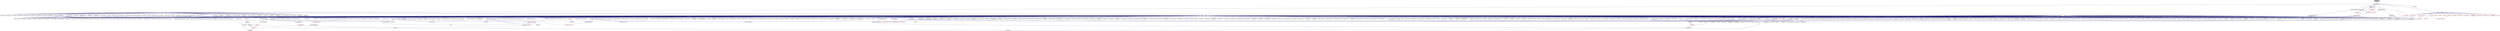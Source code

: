 digraph "segmented_iterator_helpers.hpp"
{
  edge [fontname="Helvetica",fontsize="10",labelfontname="Helvetica",labelfontsize="10"];
  node [fontname="Helvetica",fontsize="10",shape=record];
  Node25 [label="segmented_iterator\l_helpers.hpp",height=0.2,width=0.4,color="black", fillcolor="grey75", style="filled", fontcolor="black"];
  Node25 -> Node26 [dir="back",color="midnightblue",fontsize="10",style="solid",fontname="Helvetica"];
  Node26 [label="zip_iterator.hpp",height=0.2,width=0.4,color="black", fillcolor="white", style="filled",URL="$d4/d3f/util_2zip__iterator_8hpp.html"];
  Node26 -> Node27 [dir="back",color="midnightblue",fontsize="10",style="solid",fontname="Helvetica"];
  Node27 [label="util.hpp",height=0.2,width=0.4,color="black", fillcolor="white", style="filled",URL="$df/d72/include_2util_8hpp.html"];
  Node27 -> Node28 [dir="back",color="midnightblue",fontsize="10",style="solid",fontname="Helvetica"];
  Node28 [label="1d_stencil_4_throttle.cpp",height=0.2,width=0.4,color="black", fillcolor="white", style="filled",URL="$d6/de5/1d__stencil__4__throttle_8cpp.html"];
  Node27 -> Node29 [dir="back",color="midnightblue",fontsize="10",style="solid",fontname="Helvetica"];
  Node29 [label="allgather_and_gate.hpp",height=0.2,width=0.4,color="black", fillcolor="white", style="filled",URL="$d9/dbb/allgather__and__gate_8hpp.html"];
  Node29 -> Node30 [dir="back",color="midnightblue",fontsize="10",style="solid",fontname="Helvetica"];
  Node30 [label="allgather_module.cpp",height=0.2,width=0.4,color="black", fillcolor="white", style="filled",URL="$df/de4/allgather__module_8cpp.html"];
  Node29 -> Node31 [dir="back",color="midnightblue",fontsize="10",style="solid",fontname="Helvetica"];
  Node31 [label="allgather_and_gate.cpp",height=0.2,width=0.4,color="black", fillcolor="white", style="filled",URL="$d1/d56/allgather__and__gate_8cpp.html"];
  Node29 -> Node32 [dir="back",color="midnightblue",fontsize="10",style="solid",fontname="Helvetica"];
  Node32 [label="ag_client.cpp",height=0.2,width=0.4,color="black", fillcolor="white", style="filled",URL="$d4/d5d/ag__client_8cpp.html"];
  Node27 -> Node31 [dir="back",color="midnightblue",fontsize="10",style="solid",fontname="Helvetica"];
  Node27 -> Node33 [dir="back",color="midnightblue",fontsize="10",style="solid",fontname="Helvetica"];
  Node33 [label="apex_balance.cpp",height=0.2,width=0.4,color="black", fillcolor="white", style="filled",URL="$d4/d8e/apex__balance_8cpp.html"];
  Node27 -> Node34 [dir="back",color="midnightblue",fontsize="10",style="solid",fontname="Helvetica"];
  Node34 [label="apex_fibonacci.cpp",height=0.2,width=0.4,color="black", fillcolor="white", style="filled",URL="$de/de1/apex__fibonacci_8cpp.html"];
  Node27 -> Node35 [dir="back",color="midnightblue",fontsize="10",style="solid",fontname="Helvetica"];
  Node35 [label="apex_policy_engine\l_active_thread_count.cpp",height=0.2,width=0.4,color="black", fillcolor="white", style="filled",URL="$d5/d01/apex__policy__engine__active__thread__count_8cpp.html"];
  Node27 -> Node36 [dir="back",color="midnightblue",fontsize="10",style="solid",fontname="Helvetica"];
  Node36 [label="apex_policy_engine\l_events.cpp",height=0.2,width=0.4,color="black", fillcolor="white", style="filled",URL="$df/d0f/apex__policy__engine__events_8cpp.html"];
  Node27 -> Node37 [dir="back",color="midnightblue",fontsize="10",style="solid",fontname="Helvetica"];
  Node37 [label="apex_policy_engine\l_periodic.cpp",height=0.2,width=0.4,color="black", fillcolor="white", style="filled",URL="$d5/d7b/apex__policy__engine__periodic_8cpp.html"];
  Node27 -> Node38 [dir="back",color="midnightblue",fontsize="10",style="solid",fontname="Helvetica"];
  Node38 [label="async_io_low_level.cpp",height=0.2,width=0.4,color="black", fillcolor="white", style="filled",URL="$dc/d10/async__io__low__level_8cpp.html"];
  Node27 -> Node39 [dir="back",color="midnightblue",fontsize="10",style="solid",fontname="Helvetica"];
  Node39 [label="sine.cpp",height=0.2,width=0.4,color="black", fillcolor="white", style="filled",URL="$d5/dd8/sine_8cpp.html"];
  Node27 -> Node40 [dir="back",color="midnightblue",fontsize="10",style="solid",fontname="Helvetica"];
  Node40 [label="factorial.cpp",height=0.2,width=0.4,color="black", fillcolor="white", style="filled",URL="$d9/d00/factorial_8cpp.html"];
  Node27 -> Node41 [dir="back",color="midnightblue",fontsize="10",style="solid",fontname="Helvetica"];
  Node41 [label="fibonacci.cpp",height=0.2,width=0.4,color="black", fillcolor="white", style="filled",URL="$d9/d89/fibonacci_8cpp.html"];
  Node27 -> Node42 [dir="back",color="midnightblue",fontsize="10",style="solid",fontname="Helvetica"];
  Node42 [label="fibonacci_await.cpp",height=0.2,width=0.4,color="black", fillcolor="white", style="filled",URL="$dc/d1c/fibonacci__await_8cpp.html"];
  Node27 -> Node43 [dir="back",color="midnightblue",fontsize="10",style="solid",fontname="Helvetica"];
  Node43 [label="fibonacci_dataflow.cpp",height=0.2,width=0.4,color="black", fillcolor="white", style="filled",URL="$df/d3d/fibonacci__dataflow_8cpp.html"];
  Node27 -> Node44 [dir="back",color="midnightblue",fontsize="10",style="solid",fontname="Helvetica"];
  Node44 [label="fibonacci_futures.cpp",height=0.2,width=0.4,color="black", fillcolor="white", style="filled",URL="$d6/de3/fibonacci__futures_8cpp.html"];
  Node27 -> Node45 [dir="back",color="midnightblue",fontsize="10",style="solid",fontname="Helvetica"];
  Node45 [label="fibonacci_futures_distributed.cpp",height=0.2,width=0.4,color="black", fillcolor="white", style="filled",URL="$d1/dc9/fibonacci__futures__distributed_8cpp.html"];
  Node27 -> Node46 [dir="back",color="midnightblue",fontsize="10",style="solid",fontname="Helvetica"];
  Node46 [label="fibonacci_one.cpp",height=0.2,width=0.4,color="black", fillcolor="white", style="filled",URL="$d8/d78/fibonacci__one_8cpp.html"];
  Node27 -> Node47 [dir="back",color="midnightblue",fontsize="10",style="solid",fontname="Helvetica"];
  Node47 [label="fractals.cpp",height=0.2,width=0.4,color="black", fillcolor="white", style="filled",URL="$d8/d58/fractals_8cpp.html"];
  Node27 -> Node48 [dir="back",color="midnightblue",fontsize="10",style="solid",fontname="Helvetica"];
  Node48 [label="fractals_executor.cpp",height=0.2,width=0.4,color="black", fillcolor="white", style="filled",URL="$d9/da9/fractals__executor_8cpp.html"];
  Node27 -> Node49 [dir="back",color="midnightblue",fontsize="10",style="solid",fontname="Helvetica"];
  Node49 [label="fractals_struct.cpp",height=0.2,width=0.4,color="black", fillcolor="white", style="filled",URL="$d8/d2f/fractals__struct_8cpp.html"];
  Node27 -> Node50 [dir="back",color="midnightblue",fontsize="10",style="solid",fontname="Helvetica"];
  Node50 [label="interval_timer.cpp",height=0.2,width=0.4,color="black", fillcolor="white", style="filled",URL="$de/df1/examples_2quickstart_2interval__timer_8cpp.html"];
  Node27 -> Node51 [dir="back",color="midnightblue",fontsize="10",style="solid",fontname="Helvetica"];
  Node51 [label="sierpinski.cpp",height=0.2,width=0.4,color="black", fillcolor="white", style="filled",URL="$d3/d7e/sierpinski_8cpp.html"];
  Node27 -> Node52 [dir="back",color="midnightblue",fontsize="10",style="solid",fontname="Helvetica"];
  Node52 [label="spell_check_file.cpp",height=0.2,width=0.4,color="black", fillcolor="white", style="filled",URL="$df/df7/spell__check__file_8cpp.html"];
  Node27 -> Node53 [dir="back",color="midnightblue",fontsize="10",style="solid",fontname="Helvetica"];
  Node53 [label="spell_check_simple.cpp",height=0.2,width=0.4,color="black", fillcolor="white", style="filled",URL="$dd/d54/spell__check__simple_8cpp.html"];
  Node27 -> Node54 [dir="back",color="midnightblue",fontsize="10",style="solid",fontname="Helvetica"];
  Node54 [label="thread_aware_timer.cpp",height=0.2,width=0.4,color="black", fillcolor="white", style="filled",URL="$df/d11/examples_2thread__aware__timer_2thread__aware__timer_8cpp.html"];
  Node27 -> Node55 [dir="back",color="midnightblue",fontsize="10",style="solid",fontname="Helvetica"];
  Node55 [label="hpx.hpp",height=0.2,width=0.4,color="red", fillcolor="white", style="filled",URL="$d0/daa/hpx_8hpp.html"];
  Node55 -> Node56 [dir="back",color="midnightblue",fontsize="10",style="solid",fontname="Helvetica"];
  Node56 [label="1d_stencil_1.cpp",height=0.2,width=0.4,color="black", fillcolor="white", style="filled",URL="$d2/db1/1d__stencil__1_8cpp.html"];
  Node55 -> Node57 [dir="back",color="midnightblue",fontsize="10",style="solid",fontname="Helvetica"];
  Node57 [label="1d_stencil_2.cpp",height=0.2,width=0.4,color="black", fillcolor="white", style="filled",URL="$d3/dd1/1d__stencil__2_8cpp.html"];
  Node55 -> Node58 [dir="back",color="midnightblue",fontsize="10",style="solid",fontname="Helvetica"];
  Node58 [label="1d_stencil_3.cpp",height=0.2,width=0.4,color="black", fillcolor="white", style="filled",URL="$db/d19/1d__stencil__3_8cpp.html"];
  Node55 -> Node59 [dir="back",color="midnightblue",fontsize="10",style="solid",fontname="Helvetica"];
  Node59 [label="1d_stencil_4.cpp",height=0.2,width=0.4,color="black", fillcolor="white", style="filled",URL="$d1/d7d/1d__stencil__4_8cpp.html"];
  Node55 -> Node60 [dir="back",color="midnightblue",fontsize="10",style="solid",fontname="Helvetica"];
  Node60 [label="1d_stencil_4_parallel.cpp",height=0.2,width=0.4,color="black", fillcolor="white", style="filled",URL="$d6/d05/1d__stencil__4__parallel_8cpp.html"];
  Node55 -> Node61 [dir="back",color="midnightblue",fontsize="10",style="solid",fontname="Helvetica"];
  Node61 [label="1d_stencil_4_repart.cpp",height=0.2,width=0.4,color="black", fillcolor="white", style="filled",URL="$d0/d6b/1d__stencil__4__repart_8cpp.html"];
  Node55 -> Node28 [dir="back",color="midnightblue",fontsize="10",style="solid",fontname="Helvetica"];
  Node55 -> Node62 [dir="back",color="midnightblue",fontsize="10",style="solid",fontname="Helvetica"];
  Node62 [label="1d_stencil_5.cpp",height=0.2,width=0.4,color="black", fillcolor="white", style="filled",URL="$d7/d2a/1d__stencil__5_8cpp.html"];
  Node55 -> Node63 [dir="back",color="midnightblue",fontsize="10",style="solid",fontname="Helvetica"];
  Node63 [label="1d_stencil_6.cpp",height=0.2,width=0.4,color="black", fillcolor="white", style="filled",URL="$db/de7/1d__stencil__6_8cpp.html"];
  Node55 -> Node64 [dir="back",color="midnightblue",fontsize="10",style="solid",fontname="Helvetica"];
  Node64 [label="1d_stencil_7.cpp",height=0.2,width=0.4,color="black", fillcolor="white", style="filled",URL="$d4/d5a/1d__stencil__7_8cpp.html"];
  Node55 -> Node65 [dir="back",color="midnightblue",fontsize="10",style="solid",fontname="Helvetica"];
  Node65 [label="1d_stencil_8.cpp",height=0.2,width=0.4,color="black", fillcolor="white", style="filled",URL="$df/de0/1d__stencil__8_8cpp.html"];
  Node55 -> Node66 [dir="back",color="midnightblue",fontsize="10",style="solid",fontname="Helvetica"];
  Node66 [label="accumulator.cpp",height=0.2,width=0.4,color="black", fillcolor="white", style="filled",URL="$d1/d81/accumulator_8cpp.html"];
  Node55 -> Node67 [dir="back",color="midnightblue",fontsize="10",style="solid",fontname="Helvetica"];
  Node67 [label="accumulator.hpp",height=0.2,width=0.4,color="red", fillcolor="white", style="filled",URL="$d4/d9d/server_2accumulator_8hpp.html"];
  Node67 -> Node66 [dir="back",color="midnightblue",fontsize="10",style="solid",fontname="Helvetica"];
  Node55 -> Node70 [dir="back",color="midnightblue",fontsize="10",style="solid",fontname="Helvetica"];
  Node70 [label="template_function_accumulator.hpp",height=0.2,width=0.4,color="black", fillcolor="white", style="filled",URL="$d7/da6/server_2template__function__accumulator_8hpp.html"];
  Node70 -> Node71 [dir="back",color="midnightblue",fontsize="10",style="solid",fontname="Helvetica"];
  Node71 [label="template_function_accumulator.cpp",height=0.2,width=0.4,color="black", fillcolor="white", style="filled",URL="$d5/d02/template__function__accumulator_8cpp.html"];
  Node70 -> Node72 [dir="back",color="midnightblue",fontsize="10",style="solid",fontname="Helvetica"];
  Node72 [label="template_function_accumulator.hpp",height=0.2,width=0.4,color="red", fillcolor="white", style="filled",URL="$d3/de9/template__function__accumulator_8hpp.html"];
  Node55 -> Node74 [dir="back",color="midnightblue",fontsize="10",style="solid",fontname="Helvetica"];
  Node74 [label="template_accumulator.cpp",height=0.2,width=0.4,color="black", fillcolor="white", style="filled",URL="$d0/d4a/template__accumulator_8cpp.html"];
  Node55 -> Node71 [dir="back",color="midnightblue",fontsize="10",style="solid",fontname="Helvetica"];
  Node55 -> Node72 [dir="back",color="midnightblue",fontsize="10",style="solid",fontname="Helvetica"];
  Node55 -> Node30 [dir="back",color="midnightblue",fontsize="10",style="solid",fontname="Helvetica"];
  Node55 -> Node75 [dir="back",color="midnightblue",fontsize="10",style="solid",fontname="Helvetica"];
  Node75 [label="allgather.cpp",height=0.2,width=0.4,color="black", fillcolor="white", style="filled",URL="$d7/d06/allgather_8cpp.html"];
  Node55 -> Node31 [dir="back",color="midnightblue",fontsize="10",style="solid",fontname="Helvetica"];
  Node55 -> Node32 [dir="back",color="midnightblue",fontsize="10",style="solid",fontname="Helvetica"];
  Node55 -> Node76 [dir="back",color="midnightblue",fontsize="10",style="solid",fontname="Helvetica"];
  Node76 [label="hpx_thread_phase.cpp",height=0.2,width=0.4,color="black", fillcolor="white", style="filled",URL="$d5/dca/hpx__thread__phase_8cpp.html"];
  Node55 -> Node77 [dir="back",color="midnightblue",fontsize="10",style="solid",fontname="Helvetica"];
  Node77 [label="os_thread_num.cpp",height=0.2,width=0.4,color="black", fillcolor="white", style="filled",URL="$d2/dfb/os__thread__num_8cpp.html"];
  Node55 -> Node78 [dir="back",color="midnightblue",fontsize="10",style="solid",fontname="Helvetica"];
  Node78 [label="cancelable_action.cpp",height=0.2,width=0.4,color="black", fillcolor="white", style="filled",URL="$d5/d0c/cancelable__action_8cpp.html"];
  Node55 -> Node79 [dir="back",color="midnightblue",fontsize="10",style="solid",fontname="Helvetica"];
  Node79 [label="cancelable_action.hpp",height=0.2,width=0.4,color="black", fillcolor="white", style="filled",URL="$d5/d4d/server_2cancelable__action_8hpp.html"];
  Node79 -> Node78 [dir="back",color="midnightblue",fontsize="10",style="solid",fontname="Helvetica"];
  Node79 -> Node80 [dir="back",color="midnightblue",fontsize="10",style="solid",fontname="Helvetica"];
  Node80 [label="cancelable_action.hpp",height=0.2,width=0.4,color="red", fillcolor="white", style="filled",URL="$d0/da3/stubs_2cancelable__action_8hpp.html"];
  Node55 -> Node80 [dir="back",color="midnightblue",fontsize="10",style="solid",fontname="Helvetica"];
  Node55 -> Node82 [dir="back",color="midnightblue",fontsize="10",style="solid",fontname="Helvetica"];
  Node82 [label="cancelable_action_client.cpp",height=0.2,width=0.4,color="black", fillcolor="white", style="filled",URL="$d1/db8/cancelable__action__client_8cpp.html"];
  Node55 -> Node83 [dir="back",color="midnightblue",fontsize="10",style="solid",fontname="Helvetica"];
  Node83 [label="cublas_matmul.cpp",height=0.2,width=0.4,color="black", fillcolor="white", style="filled",URL="$dd/d84/cublas__matmul_8cpp.html"];
  Node55 -> Node84 [dir="back",color="midnightblue",fontsize="10",style="solid",fontname="Helvetica"];
  Node84 [label="win_perf_counters.cpp",height=0.2,width=0.4,color="black", fillcolor="white", style="filled",URL="$d8/d11/win__perf__counters_8cpp.html"];
  Node55 -> Node85 [dir="back",color="midnightblue",fontsize="10",style="solid",fontname="Helvetica"];
  Node85 [label="win_perf_counters.hpp",height=0.2,width=0.4,color="black", fillcolor="white", style="filled",URL="$d5/da7/win__perf__counters_8hpp.html"];
  Node55 -> Node86 [dir="back",color="midnightblue",fontsize="10",style="solid",fontname="Helvetica"];
  Node86 [label="hello_world_component.hpp",height=0.2,width=0.4,color="red", fillcolor="white", style="filled",URL="$df/df0/hello__world__component_8hpp.html"];
  Node55 -> Node89 [dir="back",color="midnightblue",fontsize="10",style="solid",fontname="Helvetica"];
  Node89 [label="interpolate1d.cpp",height=0.2,width=0.4,color="black", fillcolor="white", style="filled",URL="$d0/d05/interpolate1d_8cpp.html"];
  Node55 -> Node90 [dir="back",color="midnightblue",fontsize="10",style="solid",fontname="Helvetica"];
  Node90 [label="partition.hpp",height=0.2,width=0.4,color="black", fillcolor="white", style="filled",URL="$d0/d7a/examples_2interpolate1d_2interpolate1d_2partition_8hpp.html"];
  Node90 -> Node89 [dir="back",color="midnightblue",fontsize="10",style="solid",fontname="Helvetica"];
  Node90 -> Node91 [dir="back",color="midnightblue",fontsize="10",style="solid",fontname="Helvetica"];
  Node91 [label="interpolate1d.hpp",height=0.2,width=0.4,color="red", fillcolor="white", style="filled",URL="$d4/dc7/interpolate1d_8hpp.html"];
  Node91 -> Node89 [dir="back",color="midnightblue",fontsize="10",style="solid",fontname="Helvetica"];
  Node55 -> Node93 [dir="back",color="midnightblue",fontsize="10",style="solid",fontname="Helvetica"];
  Node93 [label="partition.hpp",height=0.2,width=0.4,color="black", fillcolor="white", style="filled",URL="$d0/dff/examples_2interpolate1d_2interpolate1d_2server_2partition_8hpp.html"];
  Node93 -> Node90 [dir="back",color="midnightblue",fontsize="10",style="solid",fontname="Helvetica"];
  Node93 -> Node94 [dir="back",color="midnightblue",fontsize="10",style="solid",fontname="Helvetica"];
  Node94 [label="partition.cpp",height=0.2,width=0.4,color="black", fillcolor="white", style="filled",URL="$d0/d4f/examples_2interpolate1d_2interpolate1d_2server_2partition_8cpp.html"];
  Node55 -> Node91 [dir="back",color="midnightblue",fontsize="10",style="solid",fontname="Helvetica"];
  Node55 -> Node95 [dir="back",color="midnightblue",fontsize="10",style="solid",fontname="Helvetica"];
  Node95 [label="read_values.cpp",height=0.2,width=0.4,color="black", fillcolor="white", style="filled",URL="$d0/d8c/interpolate1d_2interpolate1d_2read__values_8cpp.html"];
  Node55 -> Node94 [dir="back",color="midnightblue",fontsize="10",style="solid",fontname="Helvetica"];
  Node55 -> Node96 [dir="back",color="midnightblue",fontsize="10",style="solid",fontname="Helvetica"];
  Node96 [label="jacobi.cpp",height=0.2,width=0.4,color="black", fillcolor="white", style="filled",URL="$d2/d27/jacobi_8cpp.html"];
  Node55 -> Node97 [dir="back",color="midnightblue",fontsize="10",style="solid",fontname="Helvetica"];
  Node97 [label="grid.cpp",height=0.2,width=0.4,color="black", fillcolor="white", style="filled",URL="$d6/d1b/jacobi__component_2grid_8cpp.html"];
  Node55 -> Node98 [dir="back",color="midnightblue",fontsize="10",style="solid",fontname="Helvetica"];
  Node98 [label="row.cpp",height=0.2,width=0.4,color="black", fillcolor="white", style="filled",URL="$d3/d86/server_2row_8cpp.html"];
  Node55 -> Node99 [dir="back",color="midnightblue",fontsize="10",style="solid",fontname="Helvetica"];
  Node99 [label="solver.cpp",height=0.2,width=0.4,color="black", fillcolor="white", style="filled",URL="$d6/d94/solver_8cpp.html"];
  Node55 -> Node100 [dir="back",color="midnightblue",fontsize="10",style="solid",fontname="Helvetica"];
  Node100 [label="stencil_iterator.cpp",height=0.2,width=0.4,color="black", fillcolor="white", style="filled",URL="$d6/de1/server_2stencil__iterator_8cpp.html"];
  Node55 -> Node101 [dir="back",color="midnightblue",fontsize="10",style="solid",fontname="Helvetica"];
  Node101 [label="stencil_iterator.cpp",height=0.2,width=0.4,color="black", fillcolor="white", style="filled",URL="$d7/d71/stencil__iterator_8cpp.html"];
  Node55 -> Node102 [dir="back",color="midnightblue",fontsize="10",style="solid",fontname="Helvetica"];
  Node102 [label="jacobi.cpp",height=0.2,width=0.4,color="black", fillcolor="white", style="filled",URL="$d3/d44/smp_2jacobi_8cpp.html"];
  Node55 -> Node103 [dir="back",color="midnightblue",fontsize="10",style="solid",fontname="Helvetica"];
  Node103 [label="jacobi_hpx.cpp",height=0.2,width=0.4,color="black", fillcolor="white", style="filled",URL="$d8/d72/jacobi__hpx_8cpp.html"];
  Node55 -> Node104 [dir="back",color="midnightblue",fontsize="10",style="solid",fontname="Helvetica"];
  Node104 [label="jacobi_nonuniform.cpp",height=0.2,width=0.4,color="black", fillcolor="white", style="filled",URL="$dd/ddc/jacobi__nonuniform_8cpp.html"];
  Node55 -> Node105 [dir="back",color="midnightblue",fontsize="10",style="solid",fontname="Helvetica"];
  Node105 [label="jacobi_nonuniform_hpx.cpp",height=0.2,width=0.4,color="black", fillcolor="white", style="filled",URL="$de/d56/jacobi__nonuniform__hpx_8cpp.html"];
  Node55 -> Node106 [dir="back",color="midnightblue",fontsize="10",style="solid",fontname="Helvetica"];
  Node106 [label="nqueen.cpp",height=0.2,width=0.4,color="black", fillcolor="white", style="filled",URL="$db/dca/nqueen_8cpp.html"];
  Node55 -> Node107 [dir="back",color="midnightblue",fontsize="10",style="solid",fontname="Helvetica"];
  Node107 [label="nqueen.hpp",height=0.2,width=0.4,color="red", fillcolor="white", style="filled",URL="$de/d58/server_2nqueen_8hpp.html"];
  Node107 -> Node106 [dir="back",color="midnightblue",fontsize="10",style="solid",fontname="Helvetica"];
  Node55 -> Node110 [dir="back",color="midnightblue",fontsize="10",style="solid",fontname="Helvetica"];
  Node110 [label="nqueen_client.cpp",height=0.2,width=0.4,color="black", fillcolor="white", style="filled",URL="$d3/d5e/nqueen__client_8cpp.html"];
  Node55 -> Node111 [dir="back",color="midnightblue",fontsize="10",style="solid",fontname="Helvetica"];
  Node111 [label="sine.cpp",height=0.2,width=0.4,color="black", fillcolor="white", style="filled",URL="$d3/d0d/server_2sine_8cpp.html"];
  Node55 -> Node112 [dir="back",color="midnightblue",fontsize="10",style="solid",fontname="Helvetica"];
  Node112 [label="sine.hpp",height=0.2,width=0.4,color="black", fillcolor="white", style="filled",URL="$d8/dac/sine_8hpp.html"];
  Node112 -> Node111 [dir="back",color="midnightblue",fontsize="10",style="solid",fontname="Helvetica"];
  Node112 -> Node39 [dir="back",color="midnightblue",fontsize="10",style="solid",fontname="Helvetica"];
  Node55 -> Node39 [dir="back",color="midnightblue",fontsize="10",style="solid",fontname="Helvetica"];
  Node55 -> Node113 [dir="back",color="midnightblue",fontsize="10",style="solid",fontname="Helvetica"];
  Node113 [label="sine_client.cpp",height=0.2,width=0.4,color="black", fillcolor="white", style="filled",URL="$db/d62/sine__client_8cpp.html"];
  Node55 -> Node114 [dir="back",color="midnightblue",fontsize="10",style="solid",fontname="Helvetica"];
  Node114 [label="qt.cpp",height=0.2,width=0.4,color="black", fillcolor="white", style="filled",URL="$df/d90/qt_8cpp.html"];
  Node55 -> Node115 [dir="back",color="midnightblue",fontsize="10",style="solid",fontname="Helvetica"];
  Node115 [label="queue_client.cpp",height=0.2,width=0.4,color="black", fillcolor="white", style="filled",URL="$d7/d96/queue__client_8cpp.html"];
  Node55 -> Node116 [dir="back",color="midnightblue",fontsize="10",style="solid",fontname="Helvetica"];
  Node116 [label="customize_async.cpp",height=0.2,width=0.4,color="black", fillcolor="white", style="filled",URL="$d0/d82/customize__async_8cpp.html"];
  Node55 -> Node117 [dir="back",color="midnightblue",fontsize="10",style="solid",fontname="Helvetica"];
  Node117 [label="data_actions.cpp",height=0.2,width=0.4,color="black", fillcolor="white", style="filled",URL="$dc/d68/data__actions_8cpp.html"];
  Node55 -> Node118 [dir="back",color="midnightblue",fontsize="10",style="solid",fontname="Helvetica"];
  Node118 [label="error_handling.cpp",height=0.2,width=0.4,color="black", fillcolor="white", style="filled",URL="$d9/d96/error__handling_8cpp.html"];
  Node55 -> Node119 [dir="back",color="midnightblue",fontsize="10",style="solid",fontname="Helvetica"];
  Node119 [label="event_synchronization.cpp",height=0.2,width=0.4,color="black", fillcolor="white", style="filled",URL="$d0/d35/event__synchronization_8cpp.html"];
  Node55 -> Node40 [dir="back",color="midnightblue",fontsize="10",style="solid",fontname="Helvetica"];
  Node55 -> Node120 [dir="back",color="midnightblue",fontsize="10",style="solid",fontname="Helvetica"];
  Node120 [label="file_serialization.cpp",height=0.2,width=0.4,color="black", fillcolor="white", style="filled",URL="$de/d58/file__serialization_8cpp.html"];
  Node55 -> Node121 [dir="back",color="midnightblue",fontsize="10",style="solid",fontname="Helvetica"];
  Node121 [label="init_globally.cpp",height=0.2,width=0.4,color="black", fillcolor="white", style="filled",URL="$d6/dad/init__globally_8cpp.html"];
  Node55 -> Node122 [dir="back",color="midnightblue",fontsize="10",style="solid",fontname="Helvetica"];
  Node122 [label="interest_calculator.cpp",height=0.2,width=0.4,color="black", fillcolor="white", style="filled",URL="$d2/d86/interest__calculator_8cpp.html"];
  Node55 -> Node123 [dir="back",color="midnightblue",fontsize="10",style="solid",fontname="Helvetica"];
  Node123 [label="non_atomic_rma.cpp",height=0.2,width=0.4,color="black", fillcolor="white", style="filled",URL="$d7/d8b/non__atomic__rma_8cpp.html"];
  Node55 -> Node124 [dir="back",color="midnightblue",fontsize="10",style="solid",fontname="Helvetica"];
  Node124 [label="partitioned_vector\l_spmd_foreach.cpp",height=0.2,width=0.4,color="black", fillcolor="white", style="filled",URL="$db/d7c/partitioned__vector__spmd__foreach_8cpp.html"];
  Node55 -> Node125 [dir="back",color="midnightblue",fontsize="10",style="solid",fontname="Helvetica"];
  Node125 [label="pipeline1.cpp",height=0.2,width=0.4,color="black", fillcolor="white", style="filled",URL="$d5/d77/pipeline1_8cpp.html"];
  Node55 -> Node126 [dir="back",color="midnightblue",fontsize="10",style="solid",fontname="Helvetica"];
  Node126 [label="quicksort.cpp",height=0.2,width=0.4,color="black", fillcolor="white", style="filled",URL="$d3/d1e/quicksort_8cpp.html"];
  Node55 -> Node127 [dir="back",color="midnightblue",fontsize="10",style="solid",fontname="Helvetica"];
  Node127 [label="receive_buffer.cpp",height=0.2,width=0.4,color="black", fillcolor="white", style="filled",URL="$d7/d10/receive__buffer_8cpp.html"];
  Node55 -> Node128 [dir="back",color="midnightblue",fontsize="10",style="solid",fontname="Helvetica"];
  Node128 [label="safe_object.cpp",height=0.2,width=0.4,color="black", fillcolor="white", style="filled",URL="$dd/d52/safe__object_8cpp.html"];
  Node55 -> Node129 [dir="back",color="midnightblue",fontsize="10",style="solid",fontname="Helvetica"];
  Node129 [label="sort_by_key_demo.cpp",height=0.2,width=0.4,color="black", fillcolor="white", style="filled",URL="$da/d20/sort__by__key__demo_8cpp.html"];
  Node55 -> Node130 [dir="back",color="midnightblue",fontsize="10",style="solid",fontname="Helvetica"];
  Node130 [label="timed_wake.cpp",height=0.2,width=0.4,color="black", fillcolor="white", style="filled",URL="$d8/df9/timed__wake_8cpp.html"];
  Node55 -> Node131 [dir="back",color="midnightblue",fontsize="10",style="solid",fontname="Helvetica"];
  Node131 [label="vector_counting_dotproduct.cpp",height=0.2,width=0.4,color="black", fillcolor="white", style="filled",URL="$df/de9/vector__counting__dotproduct_8cpp.html"];
  Node55 -> Node132 [dir="back",color="midnightblue",fontsize="10",style="solid",fontname="Helvetica"];
  Node132 [label="vector_zip_dotproduct.cpp",height=0.2,width=0.4,color="black", fillcolor="white", style="filled",URL="$dc/d18/vector__zip__dotproduct_8cpp.html"];
  Node55 -> Node133 [dir="back",color="midnightblue",fontsize="10",style="solid",fontname="Helvetica"];
  Node133 [label="zerocopy_rdma.cpp",height=0.2,width=0.4,color="black", fillcolor="white", style="filled",URL="$d1/dad/zerocopy__rdma_8cpp.html"];
  Node55 -> Node134 [dir="back",color="midnightblue",fontsize="10",style="solid",fontname="Helvetica"];
  Node134 [label="random_mem_access.cpp",height=0.2,width=0.4,color="black", fillcolor="white", style="filled",URL="$d1/d51/random__mem__access_8cpp.html"];
  Node55 -> Node135 [dir="back",color="midnightblue",fontsize="10",style="solid",fontname="Helvetica"];
  Node135 [label="random_mem_access.hpp",height=0.2,width=0.4,color="red", fillcolor="white", style="filled",URL="$d0/d19/server_2random__mem__access_8hpp.html"];
  Node135 -> Node134 [dir="back",color="midnightblue",fontsize="10",style="solid",fontname="Helvetica"];
  Node55 -> Node138 [dir="back",color="midnightblue",fontsize="10",style="solid",fontname="Helvetica"];
  Node138 [label="random_mem_access_client.cpp",height=0.2,width=0.4,color="black", fillcolor="white", style="filled",URL="$df/d1b/random__mem__access__client_8cpp.html"];
  Node55 -> Node139 [dir="back",color="midnightblue",fontsize="10",style="solid",fontname="Helvetica"];
  Node139 [label="oversubscribing_resource\l_partitioner.cpp",height=0.2,width=0.4,color="black", fillcolor="white", style="filled",URL="$dd/dee/oversubscribing__resource__partitioner_8cpp.html"];
  Node55 -> Node140 [dir="back",color="midnightblue",fontsize="10",style="solid",fontname="Helvetica"];
  Node140 [label="simple_resource_partitioner.cpp",height=0.2,width=0.4,color="black", fillcolor="white", style="filled",URL="$d5/df9/simple__resource__partitioner_8cpp.html"];
  Node55 -> Node141 [dir="back",color="midnightblue",fontsize="10",style="solid",fontname="Helvetica"];
  Node141 [label="dimension.hpp",height=0.2,width=0.4,color="red", fillcolor="white", style="filled",URL="$d6/d39/sheneos_2sheneos_2dimension_8hpp.html"];
  Node141 -> Node147 [dir="back",color="midnightblue",fontsize="10",style="solid",fontname="Helvetica"];
  Node147 [label="partition3d.hpp",height=0.2,width=0.4,color="black", fillcolor="white", style="filled",URL="$dd/dbf/server_2partition3d_8hpp.html"];
  Node147 -> Node148 [dir="back",color="midnightblue",fontsize="10",style="solid",fontname="Helvetica"];
  Node148 [label="partition3d.hpp",height=0.2,width=0.4,color="black", fillcolor="white", style="filled",URL="$d1/d50/partition3d_8hpp.html"];
  Node148 -> Node144 [dir="back",color="midnightblue",fontsize="10",style="solid",fontname="Helvetica"];
  Node144 [label="interpolator.cpp",height=0.2,width=0.4,color="black", fillcolor="white", style="filled",URL="$d5/d02/interpolator_8cpp.html"];
  Node148 -> Node149 [dir="back",color="midnightblue",fontsize="10",style="solid",fontname="Helvetica"];
  Node149 [label="interpolator.hpp",height=0.2,width=0.4,color="red", fillcolor="white", style="filled",URL="$dc/d3b/interpolator_8hpp.html"];
  Node149 -> Node144 [dir="back",color="midnightblue",fontsize="10",style="solid",fontname="Helvetica"];
  Node149 -> Node152 [dir="back",color="midnightblue",fontsize="10",style="solid",fontname="Helvetica"];
  Node152 [label="sheneos_test.cpp",height=0.2,width=0.4,color="black", fillcolor="white", style="filled",URL="$d4/d6e/sheneos__test_8cpp.html"];
  Node147 -> Node146 [dir="back",color="midnightblue",fontsize="10",style="solid",fontname="Helvetica"];
  Node146 [label="partition3d.cpp",height=0.2,width=0.4,color="black", fillcolor="white", style="filled",URL="$de/d70/partition3d_8cpp.html"];
  Node55 -> Node144 [dir="back",color="midnightblue",fontsize="10",style="solid",fontname="Helvetica"];
  Node55 -> Node148 [dir="back",color="midnightblue",fontsize="10",style="solid",fontname="Helvetica"];
  Node55 -> Node147 [dir="back",color="midnightblue",fontsize="10",style="solid",fontname="Helvetica"];
  Node55 -> Node149 [dir="back",color="midnightblue",fontsize="10",style="solid",fontname="Helvetica"];
  Node55 -> Node153 [dir="back",color="midnightblue",fontsize="10",style="solid",fontname="Helvetica"];
  Node153 [label="configuration.hpp",height=0.2,width=0.4,color="red", fillcolor="white", style="filled",URL="$dc/d0a/configuration_8hpp.html"];
  Node153 -> Node149 [dir="back",color="midnightblue",fontsize="10",style="solid",fontname="Helvetica"];
  Node55 -> Node145 [dir="back",color="midnightblue",fontsize="10",style="solid",fontname="Helvetica"];
  Node145 [label="read_values.cpp",height=0.2,width=0.4,color="black", fillcolor="white", style="filled",URL="$d7/da4/sheneos_2sheneos_2read__values_8cpp.html"];
  Node55 -> Node146 [dir="back",color="midnightblue",fontsize="10",style="solid",fontname="Helvetica"];
  Node55 -> Node152 [dir="back",color="midnightblue",fontsize="10",style="solid",fontname="Helvetica"];
  Node55 -> Node155 [dir="back",color="midnightblue",fontsize="10",style="solid",fontname="Helvetica"];
  Node155 [label="startup_shutdown.cpp",height=0.2,width=0.4,color="black", fillcolor="white", style="filled",URL="$d3/dfc/server_2startup__shutdown_8cpp.html"];
  Node55 -> Node156 [dir="back",color="midnightblue",fontsize="10",style="solid",fontname="Helvetica"];
  Node156 [label="startup_shutdown.cpp",height=0.2,width=0.4,color="black", fillcolor="white", style="filled",URL="$d0/ddb/startup__shutdown_8cpp.html"];
  Node55 -> Node157 [dir="back",color="midnightblue",fontsize="10",style="solid",fontname="Helvetica"];
  Node157 [label="spin.cpp",height=0.2,width=0.4,color="black", fillcolor="white", style="filled",URL="$d7/df2/spin_8cpp.html"];
  Node55 -> Node158 [dir="back",color="midnightblue",fontsize="10",style="solid",fontname="Helvetica"];
  Node158 [label="throttle.cpp",height=0.2,width=0.4,color="black", fillcolor="white", style="filled",URL="$de/d56/server_2throttle_8cpp.html"];
  Node55 -> Node159 [dir="back",color="midnightblue",fontsize="10",style="solid",fontname="Helvetica"];
  Node159 [label="throttle.hpp",height=0.2,width=0.4,color="black", fillcolor="white", style="filled",URL="$db/dc9/server_2throttle_8hpp.html"];
  Node159 -> Node158 [dir="back",color="midnightblue",fontsize="10",style="solid",fontname="Helvetica"];
  Node159 -> Node160 [dir="back",color="midnightblue",fontsize="10",style="solid",fontname="Helvetica"];
  Node160 [label="throttle.hpp",height=0.2,width=0.4,color="black", fillcolor="white", style="filled",URL="$d5/dec/stubs_2throttle_8hpp.html"];
  Node160 -> Node161 [dir="back",color="midnightblue",fontsize="10",style="solid",fontname="Helvetica"];
  Node161 [label="throttle.hpp",height=0.2,width=0.4,color="red", fillcolor="white", style="filled",URL="$d2/d2e/throttle_8hpp.html"];
  Node161 -> Node162 [dir="back",color="midnightblue",fontsize="10",style="solid",fontname="Helvetica"];
  Node162 [label="throttle.cpp",height=0.2,width=0.4,color="black", fillcolor="white", style="filled",URL="$db/d02/throttle_8cpp.html"];
  Node55 -> Node160 [dir="back",color="midnightblue",fontsize="10",style="solid",fontname="Helvetica"];
  Node55 -> Node162 [dir="back",color="midnightblue",fontsize="10",style="solid",fontname="Helvetica"];
  Node55 -> Node161 [dir="back",color="midnightblue",fontsize="10",style="solid",fontname="Helvetica"];
  Node55 -> Node164 [dir="back",color="midnightblue",fontsize="10",style="solid",fontname="Helvetica"];
  Node164 [label="transpose_await.cpp",height=0.2,width=0.4,color="black", fillcolor="white", style="filled",URL="$de/d68/transpose__await_8cpp.html"];
  Node55 -> Node165 [dir="back",color="midnightblue",fontsize="10",style="solid",fontname="Helvetica"];
  Node165 [label="transpose_block.cpp",height=0.2,width=0.4,color="black", fillcolor="white", style="filled",URL="$d0/de1/transpose__block_8cpp.html"];
  Node55 -> Node166 [dir="back",color="midnightblue",fontsize="10",style="solid",fontname="Helvetica"];
  Node166 [label="transpose_block_numa.cpp",height=0.2,width=0.4,color="black", fillcolor="white", style="filled",URL="$dd/d3b/transpose__block__numa_8cpp.html"];
  Node55 -> Node167 [dir="back",color="midnightblue",fontsize="10",style="solid",fontname="Helvetica"];
  Node167 [label="transpose_serial.cpp",height=0.2,width=0.4,color="black", fillcolor="white", style="filled",URL="$db/d74/transpose__serial_8cpp.html"];
  Node55 -> Node168 [dir="back",color="midnightblue",fontsize="10",style="solid",fontname="Helvetica"];
  Node168 [label="transpose_serial_block.cpp",height=0.2,width=0.4,color="black", fillcolor="white", style="filled",URL="$d8/daa/transpose__serial__block_8cpp.html"];
  Node55 -> Node169 [dir="back",color="midnightblue",fontsize="10",style="solid",fontname="Helvetica"];
  Node169 [label="transpose_serial_vector.cpp",height=0.2,width=0.4,color="black", fillcolor="white", style="filled",URL="$d4/d04/transpose__serial__vector_8cpp.html"];
  Node55 -> Node170 [dir="back",color="midnightblue",fontsize="10",style="solid",fontname="Helvetica"];
  Node170 [label="transpose_smp.cpp",height=0.2,width=0.4,color="black", fillcolor="white", style="filled",URL="$d2/d99/transpose__smp_8cpp.html"];
  Node55 -> Node171 [dir="back",color="midnightblue",fontsize="10",style="solid",fontname="Helvetica"];
  Node171 [label="transpose_smp_block.cpp",height=0.2,width=0.4,color="black", fillcolor="white", style="filled",URL="$da/d4d/transpose__smp__block_8cpp.html"];
  Node55 -> Node172 [dir="back",color="midnightblue",fontsize="10",style="solid",fontname="Helvetica"];
  Node172 [label="simple_central_tuplespace.hpp",height=0.2,width=0.4,color="red", fillcolor="white", style="filled",URL="$db/d69/server_2simple__central__tuplespace_8hpp.html"];
  Node172 -> Node173 [dir="back",color="midnightblue",fontsize="10",style="solid",fontname="Helvetica"];
  Node173 [label="simple_central_tuplespace.cpp",height=0.2,width=0.4,color="black", fillcolor="white", style="filled",URL="$d3/dec/simple__central__tuplespace_8cpp.html"];
  Node55 -> Node177 [dir="back",color="midnightblue",fontsize="10",style="solid",fontname="Helvetica"];
  Node177 [label="tuples_warehouse.hpp",height=0.2,width=0.4,color="black", fillcolor="white", style="filled",URL="$da/de6/tuples__warehouse_8hpp.html"];
  Node177 -> Node172 [dir="back",color="midnightblue",fontsize="10",style="solid",fontname="Helvetica"];
  Node55 -> Node173 [dir="back",color="midnightblue",fontsize="10",style="solid",fontname="Helvetica"];
  Node55 -> Node178 [dir="back",color="midnightblue",fontsize="10",style="solid",fontname="Helvetica"];
  Node178 [label="hpx_runtime.cpp",height=0.2,width=0.4,color="black", fillcolor="white", style="filled",URL="$d7/d1e/hpx__runtime_8cpp.html"];
  Node55 -> Node179 [dir="back",color="midnightblue",fontsize="10",style="solid",fontname="Helvetica"];
  Node179 [label="synchronize.cpp",height=0.2,width=0.4,color="black", fillcolor="white", style="filled",URL="$da/da2/synchronize_8cpp.html"];
  Node55 -> Node180 [dir="back",color="midnightblue",fontsize="10",style="solid",fontname="Helvetica"];
  Node180 [label="agas_cache_timings.cpp",height=0.2,width=0.4,color="black", fillcolor="white", style="filled",URL="$dd/d37/agas__cache__timings_8cpp.html"];
  Node55 -> Node181 [dir="back",color="midnightblue",fontsize="10",style="solid",fontname="Helvetica"];
  Node181 [label="async_overheads.cpp",height=0.2,width=0.4,color="black", fillcolor="white", style="filled",URL="$de/da6/async__overheads_8cpp.html"];
  Node55 -> Node182 [dir="back",color="midnightblue",fontsize="10",style="solid",fontname="Helvetica"];
  Node182 [label="coroutines_call_overhead.cpp",height=0.2,width=0.4,color="black", fillcolor="white", style="filled",URL="$da/d1e/coroutines__call__overhead_8cpp.html"];
  Node55 -> Node183 [dir="back",color="midnightblue",fontsize="10",style="solid",fontname="Helvetica"];
  Node183 [label="foreach_scaling.cpp",height=0.2,width=0.4,color="black", fillcolor="white", style="filled",URL="$d4/d94/foreach__scaling_8cpp.html"];
  Node55 -> Node184 [dir="back",color="midnightblue",fontsize="10",style="solid",fontname="Helvetica"];
  Node184 [label="function_object_wrapper\l_overhead.cpp",height=0.2,width=0.4,color="black", fillcolor="white", style="filled",URL="$d5/d6f/function__object__wrapper__overhead_8cpp.html"];
  Node55 -> Node185 [dir="back",color="midnightblue",fontsize="10",style="solid",fontname="Helvetica"];
  Node185 [label="hpx_homogeneous_timed\l_task_spawn_executors.cpp",height=0.2,width=0.4,color="black", fillcolor="white", style="filled",URL="$d1/d3b/hpx__homogeneous__timed__task__spawn__executors_8cpp.html"];
  Node55 -> Node186 [dir="back",color="midnightblue",fontsize="10",style="solid",fontname="Helvetica"];
  Node186 [label="htts2_hpx.cpp",height=0.2,width=0.4,color="black", fillcolor="white", style="filled",URL="$d2/daf/htts2__hpx_8cpp.html"];
  Node55 -> Node187 [dir="back",color="midnightblue",fontsize="10",style="solid",fontname="Helvetica"];
  Node187 [label="partitioned_vector\l_foreach.cpp",height=0.2,width=0.4,color="black", fillcolor="white", style="filled",URL="$df/d5f/partitioned__vector__foreach_8cpp.html"];
  Node55 -> Node188 [dir="back",color="midnightblue",fontsize="10",style="solid",fontname="Helvetica"];
  Node188 [label="serialization_overhead.cpp",height=0.2,width=0.4,color="black", fillcolor="white", style="filled",URL="$d3/df8/serialization__overhead_8cpp.html"];
  Node55 -> Node189 [dir="back",color="midnightblue",fontsize="10",style="solid",fontname="Helvetica"];
  Node189 [label="sizeof.cpp",height=0.2,width=0.4,color="black", fillcolor="white", style="filled",URL="$d3/d0f/sizeof_8cpp.html"];
  Node55 -> Node190 [dir="back",color="midnightblue",fontsize="10",style="solid",fontname="Helvetica"];
  Node190 [label="skynet.cpp",height=0.2,width=0.4,color="black", fillcolor="white", style="filled",URL="$d0/dc3/skynet_8cpp.html"];
  Node55 -> Node191 [dir="back",color="midnightblue",fontsize="10",style="solid",fontname="Helvetica"];
  Node191 [label="stencil3_iterators.cpp",height=0.2,width=0.4,color="black", fillcolor="white", style="filled",URL="$db/d9e/stencil3__iterators_8cpp.html"];
  Node55 -> Node192 [dir="back",color="midnightblue",fontsize="10",style="solid",fontname="Helvetica"];
  Node192 [label="stream.cpp",height=0.2,width=0.4,color="black", fillcolor="white", style="filled",URL="$da/d5f/stream_8cpp.html"];
  Node55 -> Node193 [dir="back",color="midnightblue",fontsize="10",style="solid",fontname="Helvetica"];
  Node193 [label="timed_task_spawn.cpp",height=0.2,width=0.4,color="black", fillcolor="white", style="filled",URL="$df/de1/timed__task__spawn_8cpp.html"];
  Node55 -> Node194 [dir="back",color="midnightblue",fontsize="10",style="solid",fontname="Helvetica"];
  Node194 [label="transform_reduce_binary\l_scaling.cpp",height=0.2,width=0.4,color="black", fillcolor="white", style="filled",URL="$d1/dae/transform__reduce__binary__scaling_8cpp.html"];
  Node55 -> Node195 [dir="back",color="midnightblue",fontsize="10",style="solid",fontname="Helvetica"];
  Node195 [label="transform_reduce_scaling.cpp",height=0.2,width=0.4,color="black", fillcolor="white", style="filled",URL="$db/d2a/transform__reduce__scaling_8cpp.html"];
  Node55 -> Node196 [dir="back",color="midnightblue",fontsize="10",style="solid",fontname="Helvetica"];
  Node196 [label="minmax_element_performance.cpp",height=0.2,width=0.4,color="black", fillcolor="white", style="filled",URL="$d9/d93/minmax__element__performance_8cpp.html"];
  Node55 -> Node197 [dir="back",color="midnightblue",fontsize="10",style="solid",fontname="Helvetica"];
  Node197 [label="barrier_performance.cpp",height=0.2,width=0.4,color="black", fillcolor="white", style="filled",URL="$d6/d6c/barrier__performance_8cpp.html"];
  Node55 -> Node198 [dir="back",color="midnightblue",fontsize="10",style="solid",fontname="Helvetica"];
  Node198 [label="network_storage.cpp",height=0.2,width=0.4,color="black", fillcolor="white", style="filled",URL="$db/daa/network__storage_8cpp.html"];
  Node55 -> Node199 [dir="back",color="midnightblue",fontsize="10",style="solid",fontname="Helvetica"];
  Node199 [label="simple_profiler.hpp",height=0.2,width=0.4,color="black", fillcolor="white", style="filled",URL="$d8/d02/simple__profiler_8hpp.html"];
  Node199 -> Node198 [dir="back",color="midnightblue",fontsize="10",style="solid",fontname="Helvetica"];
  Node55 -> Node200 [dir="back",color="midnightblue",fontsize="10",style="solid",fontname="Helvetica"];
  Node200 [label="osu_bcast.cpp",height=0.2,width=0.4,color="black", fillcolor="white", style="filled",URL="$d3/dca/osu__bcast_8cpp.html"];
  Node55 -> Node201 [dir="back",color="midnightblue",fontsize="10",style="solid",fontname="Helvetica"];
  Node201 [label="osu_bibw.cpp",height=0.2,width=0.4,color="black", fillcolor="white", style="filled",URL="$d2/d04/osu__bibw_8cpp.html"];
  Node55 -> Node202 [dir="back",color="midnightblue",fontsize="10",style="solid",fontname="Helvetica"];
  Node202 [label="osu_bw.cpp",height=0.2,width=0.4,color="black", fillcolor="white", style="filled",URL="$d4/d20/osu__bw_8cpp.html"];
  Node55 -> Node203 [dir="back",color="midnightblue",fontsize="10",style="solid",fontname="Helvetica"];
  Node203 [label="osu_latency.cpp",height=0.2,width=0.4,color="black", fillcolor="white", style="filled",URL="$df/d58/osu__latency_8cpp.html"];
  Node55 -> Node204 [dir="back",color="midnightblue",fontsize="10",style="solid",fontname="Helvetica"];
  Node204 [label="osu_multi_lat.cpp",height=0.2,width=0.4,color="black", fillcolor="white", style="filled",URL="$d7/d91/osu__multi__lat_8cpp.html"];
  Node55 -> Node205 [dir="back",color="midnightblue",fontsize="10",style="solid",fontname="Helvetica"];
  Node205 [label="osu_scatter.cpp",height=0.2,width=0.4,color="black", fillcolor="white", style="filled",URL="$d4/d4c/osu__scatter_8cpp.html"];
  Node55 -> Node206 [dir="back",color="midnightblue",fontsize="10",style="solid",fontname="Helvetica"];
  Node206 [label="pingpong_performance.cpp",height=0.2,width=0.4,color="black", fillcolor="white", style="filled",URL="$de/d03/pingpong__performance_8cpp.html"];
  Node55 -> Node207 [dir="back",color="midnightblue",fontsize="10",style="solid",fontname="Helvetica"];
  Node207 [label="benchmark_is_heap.cpp",height=0.2,width=0.4,color="black", fillcolor="white", style="filled",URL="$da/d4f/benchmark__is__heap_8cpp.html"];
  Node55 -> Node208 [dir="back",color="midnightblue",fontsize="10",style="solid",fontname="Helvetica"];
  Node208 [label="benchmark_is_heap_until.cpp",height=0.2,width=0.4,color="black", fillcolor="white", style="filled",URL="$dc/df5/benchmark__is__heap__until_8cpp.html"];
  Node55 -> Node209 [dir="back",color="midnightblue",fontsize="10",style="solid",fontname="Helvetica"];
  Node209 [label="benchmark_merge.cpp",height=0.2,width=0.4,color="black", fillcolor="white", style="filled",URL="$dd/d49/benchmark__merge_8cpp.html"];
  Node55 -> Node210 [dir="back",color="midnightblue",fontsize="10",style="solid",fontname="Helvetica"];
  Node210 [label="benchmark_partition.cpp",height=0.2,width=0.4,color="black", fillcolor="white", style="filled",URL="$d9/d88/benchmark__partition_8cpp.html"];
  Node55 -> Node211 [dir="back",color="midnightblue",fontsize="10",style="solid",fontname="Helvetica"];
  Node211 [label="benchmark_partition\l_copy.cpp",height=0.2,width=0.4,color="black", fillcolor="white", style="filled",URL="$d3/d0e/benchmark__partition__copy_8cpp.html"];
  Node55 -> Node212 [dir="back",color="midnightblue",fontsize="10",style="solid",fontname="Helvetica"];
  Node212 [label="benchmark_unique_copy.cpp",height=0.2,width=0.4,color="black", fillcolor="white", style="filled",URL="$d9/d53/benchmark__unique__copy_8cpp.html"];
  Node55 -> Node213 [dir="back",color="midnightblue",fontsize="10",style="solid",fontname="Helvetica"];
  Node213 [label="action_move_semantics.cpp",height=0.2,width=0.4,color="black", fillcolor="white", style="filled",URL="$d4/db3/action__move__semantics_8cpp.html"];
  Node55 -> Node214 [dir="back",color="midnightblue",fontsize="10",style="solid",fontname="Helvetica"];
  Node214 [label="movable_objects.cpp",height=0.2,width=0.4,color="black", fillcolor="white", style="filled",URL="$d8/d65/movable__objects_8cpp.html"];
  Node55 -> Node215 [dir="back",color="midnightblue",fontsize="10",style="solid",fontname="Helvetica"];
  Node215 [label="duplicate_id_registration\l_1596.cpp",height=0.2,width=0.4,color="black", fillcolor="white", style="filled",URL="$db/d8d/duplicate__id__registration__1596_8cpp.html"];
  Node55 -> Node216 [dir="back",color="midnightblue",fontsize="10",style="solid",fontname="Helvetica"];
  Node216 [label="pass_by_value_id_type\l_action.cpp",height=0.2,width=0.4,color="black", fillcolor="white", style="filled",URL="$d0/de6/pass__by__value__id__type__action_8cpp.html"];
  Node55 -> Node217 [dir="back",color="midnightblue",fontsize="10",style="solid",fontname="Helvetica"];
  Node217 [label="register_with_basename\l_1804.cpp",height=0.2,width=0.4,color="black", fillcolor="white", style="filled",URL="$db/d95/register__with__basename__1804_8cpp.html"];
  Node55 -> Node218 [dir="back",color="midnightblue",fontsize="10",style="solid",fontname="Helvetica"];
  Node218 [label="send_gid_keep_component\l_1624.cpp",height=0.2,width=0.4,color="black", fillcolor="white", style="filled",URL="$d9/d49/send__gid__keep__component__1624_8cpp.html"];
  Node55 -> Node219 [dir="back",color="midnightblue",fontsize="10",style="solid",fontname="Helvetica"];
  Node219 [label="algorithms.cc",height=0.2,width=0.4,color="black", fillcolor="white", style="filled",URL="$d5/d1b/algorithms_8cc.html"];
  Node55 -> Node220 [dir="back",color="midnightblue",fontsize="10",style="solid",fontname="Helvetica"];
  Node220 [label="matrix_hpx.hh",height=0.2,width=0.4,color="black", fillcolor="white", style="filled",URL="$d5/d89/matrix__hpx_8hh.html"];
  Node220 -> Node221 [dir="back",color="midnightblue",fontsize="10",style="solid",fontname="Helvetica"];
  Node221 [label="block_matrix.hh",height=0.2,width=0.4,color="red", fillcolor="white", style="filled",URL="$dc/de8/block__matrix_8hh.html"];
  Node221 -> Node219 [dir="back",color="midnightblue",fontsize="10",style="solid",fontname="Helvetica"];
  Node221 -> Node225 [dir="back",color="midnightblue",fontsize="10",style="solid",fontname="Helvetica"];
  Node225 [label="block_matrix.cc",height=0.2,width=0.4,color="black", fillcolor="white", style="filled",URL="$de/d88/block__matrix_8cc.html"];
  Node221 -> Node224 [dir="back",color="midnightblue",fontsize="10",style="solid",fontname="Helvetica"];
  Node224 [label="tests.cc",height=0.2,width=0.4,color="black", fillcolor="white", style="filled",URL="$d6/d96/tests_8cc.html"];
  Node220 -> Node219 [dir="back",color="midnightblue",fontsize="10",style="solid",fontname="Helvetica"];
  Node220 -> Node223 [dir="back",color="midnightblue",fontsize="10",style="solid",fontname="Helvetica"];
  Node223 [label="matrix_hpx.cc",height=0.2,width=0.4,color="black", fillcolor="white", style="filled",URL="$d7/d32/matrix__hpx_8cc.html"];
  Node55 -> Node221 [dir="back",color="midnightblue",fontsize="10",style="solid",fontname="Helvetica"];
  Node55 -> Node225 [dir="back",color="midnightblue",fontsize="10",style="solid",fontname="Helvetica"];
  Node55 -> Node226 [dir="back",color="midnightblue",fontsize="10",style="solid",fontname="Helvetica"];
  Node226 [label="main.cc",height=0.2,width=0.4,color="black", fillcolor="white", style="filled",URL="$d9/d0f/main_8cc.html"];
  Node55 -> Node227 [dir="back",color="midnightblue",fontsize="10",style="solid",fontname="Helvetica"];
  Node227 [label="matrix.cc",height=0.2,width=0.4,color="black", fillcolor="white", style="filled",URL="$d7/dea/matrix_8cc.html"];
  Node55 -> Node223 [dir="back",color="midnightblue",fontsize="10",style="solid",fontname="Helvetica"];
  Node55 -> Node224 [dir="back",color="midnightblue",fontsize="10",style="solid",fontname="Helvetica"];
  Node55 -> Node228 [dir="back",color="midnightblue",fontsize="10",style="solid",fontname="Helvetica"];
  Node228 [label="client_1950.cpp",height=0.2,width=0.4,color="black", fillcolor="white", style="filled",URL="$d0/d79/client__1950_8cpp.html"];
  Node55 -> Node229 [dir="back",color="midnightblue",fontsize="10",style="solid",fontname="Helvetica"];
  Node229 [label="commandline_options\l_1437.cpp",height=0.2,width=0.4,color="black", fillcolor="white", style="filled",URL="$d5/dbd/commandline__options__1437_8cpp.html"];
  Node55 -> Node230 [dir="back",color="midnightblue",fontsize="10",style="solid",fontname="Helvetica"];
  Node230 [label="moveonly_constructor\l_arguments_1405.cpp",height=0.2,width=0.4,color="black", fillcolor="white", style="filled",URL="$d3/dcf/moveonly__constructor__arguments__1405_8cpp.html"];
  Node55 -> Node231 [dir="back",color="midnightblue",fontsize="10",style="solid",fontname="Helvetica"];
  Node231 [label="partitioned_vector\l_2201.cpp",height=0.2,width=0.4,color="black", fillcolor="white", style="filled",URL="$dc/d39/partitioned__vector__2201_8cpp.html"];
  Node55 -> Node232 [dir="back",color="midnightblue",fontsize="10",style="solid",fontname="Helvetica"];
  Node232 [label="dynamic_counters_loaded\l_1508.cpp",height=0.2,width=0.4,color="black", fillcolor="white", style="filled",URL="$db/d58/dynamic__counters__loaded__1508_8cpp.html"];
  Node55 -> Node233 [dir="back",color="midnightblue",fontsize="10",style="solid",fontname="Helvetica"];
  Node233 [label="id_type_ref_counting\l_1032.cpp",height=0.2,width=0.4,color="black", fillcolor="white", style="filled",URL="$d8/dfd/id__type__ref__counting__1032_8cpp.html"];
  Node55 -> Node234 [dir="back",color="midnightblue",fontsize="10",style="solid",fontname="Helvetica"];
  Node234 [label="lost_output_2236.cpp",height=0.2,width=0.4,color="black", fillcolor="white", style="filled",URL="$db/dd0/lost__output__2236_8cpp.html"];
  Node55 -> Node235 [dir="back",color="midnightblue",fontsize="10",style="solid",fontname="Helvetica"];
  Node235 [label="no_output_1173.cpp",height=0.2,width=0.4,color="black", fillcolor="white", style="filled",URL="$de/d67/no__output__1173_8cpp.html"];
  Node55 -> Node236 [dir="back",color="midnightblue",fontsize="10",style="solid",fontname="Helvetica"];
  Node236 [label="after_588.cpp",height=0.2,width=0.4,color="black", fillcolor="white", style="filled",URL="$dc/dc0/after__588_8cpp.html"];
  Node55 -> Node237 [dir="back",color="midnightblue",fontsize="10",style="solid",fontname="Helvetica"];
  Node237 [label="async_callback_with\l_bound_callback.cpp",height=0.2,width=0.4,color="black", fillcolor="white", style="filled",URL="$d2/dae/async__callback__with__bound__callback_8cpp.html"];
  Node55 -> Node238 [dir="back",color="midnightblue",fontsize="10",style="solid",fontname="Helvetica"];
  Node238 [label="async_unwrap_1037.cpp",height=0.2,width=0.4,color="black", fillcolor="white", style="filled",URL="$d4/d13/async__unwrap__1037_8cpp.html"];
  Node55 -> Node239 [dir="back",color="midnightblue",fontsize="10",style="solid",fontname="Helvetica"];
  Node239 [label="barrier_hang.cpp",height=0.2,width=0.4,color="black", fillcolor="white", style="filled",URL="$dd/d8b/barrier__hang_8cpp.html"];
  Node55 -> Node240 [dir="back",color="midnightblue",fontsize="10",style="solid",fontname="Helvetica"];
  Node240 [label="call_promise_get_gid\l_more_than_once.cpp",height=0.2,width=0.4,color="black", fillcolor="white", style="filled",URL="$d4/dd8/call__promise__get__gid__more__than__once_8cpp.html"];
  Node55 -> Node241 [dir="back",color="midnightblue",fontsize="10",style="solid",fontname="Helvetica"];
  Node241 [label="channel_register_as\l_2722.cpp",height=0.2,width=0.4,color="black", fillcolor="white", style="filled",URL="$d4/d98/channel__register__as__2722_8cpp.html"];
  Node55 -> Node242 [dir="back",color="midnightblue",fontsize="10",style="solid",fontname="Helvetica"];
  Node242 [label="dataflow_action_2008.cpp",height=0.2,width=0.4,color="black", fillcolor="white", style="filled",URL="$da/dad/dataflow__action__2008_8cpp.html"];
  Node55 -> Node243 [dir="back",color="midnightblue",fontsize="10",style="solid",fontname="Helvetica"];
  Node243 [label="dataflow_const_functor\l_773.cpp",height=0.2,width=0.4,color="black", fillcolor="white", style="filled",URL="$d3/df2/dataflow__const__functor__773_8cpp.html"];
  Node55 -> Node244 [dir="back",color="midnightblue",fontsize="10",style="solid",fontname="Helvetica"];
  Node244 [label="dataflow_future_swap.cpp",height=0.2,width=0.4,color="black", fillcolor="white", style="filled",URL="$dc/d8c/dataflow__future__swap_8cpp.html"];
  Node55 -> Node245 [dir="back",color="midnightblue",fontsize="10",style="solid",fontname="Helvetica"];
  Node245 [label="dataflow_future_swap2.cpp",height=0.2,width=0.4,color="black", fillcolor="white", style="filled",URL="$d1/db3/dataflow__future__swap2_8cpp.html"];
  Node55 -> Node246 [dir="back",color="midnightblue",fontsize="10",style="solid",fontname="Helvetica"];
  Node246 [label="dataflow_launch_775.cpp",height=0.2,width=0.4,color="black", fillcolor="white", style="filled",URL="$d7/d0d/dataflow__launch__775_8cpp.html"];
  Node55 -> Node247 [dir="back",color="midnightblue",fontsize="10",style="solid",fontname="Helvetica"];
  Node247 [label="dataflow_recursion\l_1613.cpp",height=0.2,width=0.4,color="black", fillcolor="white", style="filled",URL="$d0/d1f/dataflow__recursion__1613_8cpp.html"];
  Node55 -> Node248 [dir="back",color="midnightblue",fontsize="10",style="solid",fontname="Helvetica"];
  Node248 [label="dataflow_using_774.cpp",height=0.2,width=0.4,color="black", fillcolor="white", style="filled",URL="$d7/dfa/dataflow__using__774_8cpp.html"];
  Node55 -> Node249 [dir="back",color="midnightblue",fontsize="10",style="solid",fontname="Helvetica"];
  Node249 [label="exception_from_continuation\l_1613.cpp",height=0.2,width=0.4,color="black", fillcolor="white", style="filled",URL="$db/d28/exception__from__continuation__1613_8cpp.html"];
  Node55 -> Node250 [dir="back",color="midnightblue",fontsize="10",style="solid",fontname="Helvetica"];
  Node250 [label="fail_future_2667.cpp",height=0.2,width=0.4,color="black", fillcolor="white", style="filled",URL="$db/d7e/fail__future__2667_8cpp.html"];
  Node55 -> Node251 [dir="back",color="midnightblue",fontsize="10",style="solid",fontname="Helvetica"];
  Node251 [label="future_2667.cpp",height=0.2,width=0.4,color="black", fillcolor="white", style="filled",URL="$d2/dfd/future__2667_8cpp.html"];
  Node55 -> Node252 [dir="back",color="midnightblue",fontsize="10",style="solid",fontname="Helvetica"];
  Node252 [label="future_790.cpp",height=0.2,width=0.4,color="black", fillcolor="white", style="filled",URL="$de/d3d/future__790_8cpp.html"];
  Node55 -> Node253 [dir="back",color="midnightblue",fontsize="10",style="solid",fontname="Helvetica"];
  Node253 [label="future_unwrap_1182.cpp",height=0.2,width=0.4,color="black", fillcolor="white", style="filled",URL="$df/d7a/future__unwrap__1182_8cpp.html"];
  Node55 -> Node254 [dir="back",color="midnightblue",fontsize="10",style="solid",fontname="Helvetica"];
  Node254 [label="future_unwrap_878.cpp",height=0.2,width=0.4,color="black", fillcolor="white", style="filled",URL="$d9/ddf/future__unwrap__878_8cpp.html"];
  Node55 -> Node255 [dir="back",color="midnightblue",fontsize="10",style="solid",fontname="Helvetica"];
  Node255 [label="ignore_while_locked\l_1485.cpp",height=0.2,width=0.4,color="black", fillcolor="white", style="filled",URL="$db/d24/ignore__while__locked__1485_8cpp.html"];
  Node55 -> Node256 [dir="back",color="midnightblue",fontsize="10",style="solid",fontname="Helvetica"];
  Node256 [label="lifetime_588.cpp",height=0.2,width=0.4,color="black", fillcolor="white", style="filled",URL="$d7/dca/lifetime__588_8cpp.html"];
  Node55 -> Node257 [dir="back",color="midnightblue",fontsize="10",style="solid",fontname="Helvetica"];
  Node257 [label="lifetime_588_1.cpp",height=0.2,width=0.4,color="black", fillcolor="white", style="filled",URL="$de/d75/lifetime__588__1_8cpp.html"];
  Node55 -> Node258 [dir="back",color="midnightblue",fontsize="10",style="solid",fontname="Helvetica"];
  Node258 [label="multiple_gather_ops\l_2001.cpp",height=0.2,width=0.4,color="black", fillcolor="white", style="filled",URL="$d3/d95/multiple__gather__ops__2001_8cpp.html"];
  Node55 -> Node259 [dir="back",color="midnightblue",fontsize="10",style="solid",fontname="Helvetica"];
  Node259 [label="promise_1620.cpp",height=0.2,width=0.4,color="black", fillcolor="white", style="filled",URL="$d2/d67/promise__1620_8cpp.html"];
  Node55 -> Node260 [dir="back",color="midnightblue",fontsize="10",style="solid",fontname="Helvetica"];
  Node260 [label="promise_leak_996.cpp",height=0.2,width=0.4,color="black", fillcolor="white", style="filled",URL="$d0/d7e/promise__leak__996_8cpp.html"];
  Node55 -> Node261 [dir="back",color="midnightblue",fontsize="10",style="solid",fontname="Helvetica"];
  Node261 [label="receive_buffer_1733.cpp",height=0.2,width=0.4,color="black", fillcolor="white", style="filled",URL="$d1/d0e/receive__buffer__1733_8cpp.html"];
  Node55 -> Node262 [dir="back",color="midnightblue",fontsize="10",style="solid",fontname="Helvetica"];
  Node262 [label="safely_destroy_promise\l_1481.cpp",height=0.2,width=0.4,color="black", fillcolor="white", style="filled",URL="$dd/d62/safely__destroy__promise__1481_8cpp.html"];
  Node55 -> Node263 [dir="back",color="midnightblue",fontsize="10",style="solid",fontname="Helvetica"];
  Node263 [label="set_hpx_limit_798.cpp",height=0.2,width=0.4,color="black", fillcolor="white", style="filled",URL="$d2/dfb/set__hpx__limit__798_8cpp.html"];
  Node55 -> Node264 [dir="back",color="midnightblue",fontsize="10",style="solid",fontname="Helvetica"];
  Node264 [label="shared_mutex_1702.cpp",height=0.2,width=0.4,color="black", fillcolor="white", style="filled",URL="$d2/d66/shared__mutex__1702_8cpp.html"];
  Node55 -> Node265 [dir="back",color="midnightblue",fontsize="10",style="solid",fontname="Helvetica"];
  Node265 [label="shared_stated_leaked\l_1211.cpp",height=0.2,width=0.4,color="black", fillcolor="white", style="filled",URL="$dc/dce/shared__stated__leaked__1211_8cpp.html"];
  Node55 -> Node266 [dir="back",color="midnightblue",fontsize="10",style="solid",fontname="Helvetica"];
  Node266 [label="split_future_2246.cpp",height=0.2,width=0.4,color="black", fillcolor="white", style="filled",URL="$db/d2b/split__future__2246_8cpp.html"];
  Node55 -> Node267 [dir="back",color="midnightblue",fontsize="10",style="solid",fontname="Helvetica"];
  Node267 [label="wait_all_hang_1946.cpp",height=0.2,width=0.4,color="black", fillcolor="white", style="filled",URL="$d5/d69/wait__all__hang__1946_8cpp.html"];
  Node55 -> Node268 [dir="back",color="midnightblue",fontsize="10",style="solid",fontname="Helvetica"];
  Node268 [label="wait_for_1751.cpp",height=0.2,width=0.4,color="black", fillcolor="white", style="filled",URL="$d9/d48/wait__for__1751_8cpp.html"];
  Node55 -> Node269 [dir="back",color="midnightblue",fontsize="10",style="solid",fontname="Helvetica"];
  Node269 [label="when_all_vectors_1623.cpp",height=0.2,width=0.4,color="black", fillcolor="white", style="filled",URL="$dd/d2e/when__all__vectors__1623_8cpp.html"];
  Node55 -> Node270 [dir="back",color="midnightblue",fontsize="10",style="solid",fontname="Helvetica"];
  Node270 [label="multiple_init.cpp",height=0.2,width=0.4,color="black", fillcolor="white", style="filled",URL="$df/d43/multiple__init_8cpp.html"];
  Node55 -> Node271 [dir="back",color="midnightblue",fontsize="10",style="solid",fontname="Helvetica"];
  Node271 [label="is_executor_1691.cpp",height=0.2,width=0.4,color="black", fillcolor="white", style="filled",URL="$d2/d1e/is__executor__1691_8cpp.html"];
  Node55 -> Node272 [dir="back",color="midnightblue",fontsize="10",style="solid",fontname="Helvetica"];
  Node272 [label="for_each_annotated\l_function.cpp",height=0.2,width=0.4,color="black", fillcolor="white", style="filled",URL="$d5/dbf/for__each__annotated__function_8cpp.html"];
  Node55 -> Node273 [dir="back",color="midnightblue",fontsize="10",style="solid",fontname="Helvetica"];
  Node273 [label="for_loop_2281.cpp",height=0.2,width=0.4,color="black", fillcolor="white", style="filled",URL="$de/d36/for__loop__2281_8cpp.html"];
  Node55 -> Node274 [dir="back",color="midnightblue",fontsize="10",style="solid",fontname="Helvetica"];
  Node274 [label="minimal_findend.cpp",height=0.2,width=0.4,color="black", fillcolor="white", style="filled",URL="$da/d34/minimal__findend_8cpp.html"];
  Node55 -> Node275 [dir="back",color="midnightblue",fontsize="10",style="solid",fontname="Helvetica"];
  Node275 [label="scan_different_inits.cpp",height=0.2,width=0.4,color="black", fillcolor="white", style="filled",URL="$d6/d4b/scan__different__inits_8cpp.html"];
  Node55 -> Node276 [dir="back",color="midnightblue",fontsize="10",style="solid",fontname="Helvetica"];
  Node276 [label="scan_non_commutative.cpp",height=0.2,width=0.4,color="black", fillcolor="white", style="filled",URL="$d8/de4/scan__non__commutative_8cpp.html"];
  Node55 -> Node277 [dir="back",color="midnightblue",fontsize="10",style="solid",fontname="Helvetica"];
  Node277 [label="scan_shortlength.cpp",height=0.2,width=0.4,color="black", fillcolor="white", style="filled",URL="$de/d75/scan__shortlength_8cpp.html"];
  Node55 -> Node278 [dir="back",color="midnightblue",fontsize="10",style="solid",fontname="Helvetica"];
  Node278 [label="search_zerolength.cpp",height=0.2,width=0.4,color="black", fillcolor="white", style="filled",URL="$d0/d9f/search__zerolength_8cpp.html"];
  Node55 -> Node279 [dir="back",color="midnightblue",fontsize="10",style="solid",fontname="Helvetica"];
  Node279 [label="static_chunker_2282.cpp",height=0.2,width=0.4,color="black", fillcolor="white", style="filled",URL="$d5/d52/static__chunker__2282_8cpp.html"];
  Node55 -> Node280 [dir="back",color="midnightblue",fontsize="10",style="solid",fontname="Helvetica"];
  Node280 [label="papi_counters_active\l_interface.cpp",height=0.2,width=0.4,color="black", fillcolor="white", style="filled",URL="$db/dd5/papi__counters__active__interface_8cpp.html"];
  Node55 -> Node281 [dir="back",color="midnightblue",fontsize="10",style="solid",fontname="Helvetica"];
  Node281 [label="papi_counters_basic\l_functions.cpp",height=0.2,width=0.4,color="black", fillcolor="white", style="filled",URL="$da/dc8/papi__counters__basic__functions_8cpp.html"];
  Node55 -> Node282 [dir="back",color="midnightblue",fontsize="10",style="solid",fontname="Helvetica"];
  Node282 [label="papi_counters_segfault\l_1890.cpp",height=0.2,width=0.4,color="black", fillcolor="white", style="filled",URL="$df/d76/papi__counters__segfault__1890_8cpp.html"];
  Node55 -> Node283 [dir="back",color="midnightblue",fontsize="10",style="solid",fontname="Helvetica"];
  Node283 [label="statistics_2666.cpp",height=0.2,width=0.4,color="black", fillcolor="white", style="filled",URL="$d7/d98/statistics__2666_8cpp.html"];
  Node55 -> Node284 [dir="back",color="midnightblue",fontsize="10",style="solid",fontname="Helvetica"];
  Node284 [label="uptime_1737.cpp",height=0.2,width=0.4,color="black", fillcolor="white", style="filled",URL="$d7/d12/uptime__1737_8cpp.html"];
  Node55 -> Node285 [dir="back",color="midnightblue",fontsize="10",style="solid",fontname="Helvetica"];
  Node285 [label="block_os_threads_1036.cpp",height=0.2,width=0.4,color="black", fillcolor="white", style="filled",URL="$d7/d92/block__os__threads__1036_8cpp.html"];
  Node55 -> Node286 [dir="back",color="midnightblue",fontsize="10",style="solid",fontname="Helvetica"];
  Node286 [label="resume_priority.cpp",height=0.2,width=0.4,color="black", fillcolor="white", style="filled",URL="$de/d5e/resume__priority_8cpp.html"];
  Node55 -> Node287 [dir="back",color="midnightblue",fontsize="10",style="solid",fontname="Helvetica"];
  Node287 [label="thread_data_1111.cpp",height=0.2,width=0.4,color="black", fillcolor="white", style="filled",URL="$d5/d15/thread__data__1111_8cpp.html"];
  Node55 -> Node288 [dir="back",color="midnightblue",fontsize="10",style="solid",fontname="Helvetica"];
  Node288 [label="thread_pool_executor\l_1112.cpp",height=0.2,width=0.4,color="black", fillcolor="white", style="filled",URL="$df/daa/thread__pool__executor__1112_8cpp.html"];
  Node55 -> Node289 [dir="back",color="midnightblue",fontsize="10",style="solid",fontname="Helvetica"];
  Node289 [label="thread_pool_executor\l_1114.cpp",height=0.2,width=0.4,color="black", fillcolor="white", style="filled",URL="$d8/d63/thread__pool__executor__1114_8cpp.html"];
  Node55 -> Node290 [dir="back",color="midnightblue",fontsize="10",style="solid",fontname="Helvetica"];
  Node290 [label="thread_rescheduling.cpp",height=0.2,width=0.4,color="black", fillcolor="white", style="filled",URL="$d6/d6d/thread__rescheduling_8cpp.html"];
  Node55 -> Node291 [dir="back",color="midnightblue",fontsize="10",style="solid",fontname="Helvetica"];
  Node291 [label="thread_suspend_duration.cpp",height=0.2,width=0.4,color="black", fillcolor="white", style="filled",URL="$db/d59/thread__suspend__duration_8cpp.html"];
  Node55 -> Node292 [dir="back",color="midnightblue",fontsize="10",style="solid",fontname="Helvetica"];
  Node292 [label="thread_suspend_pending.cpp",height=0.2,width=0.4,color="black", fillcolor="white", style="filled",URL="$de/d29/thread__suspend__pending_8cpp.html"];
  Node55 -> Node293 [dir="back",color="midnightblue",fontsize="10",style="solid",fontname="Helvetica"];
  Node293 [label="threads_all_1422.cpp",height=0.2,width=0.4,color="black", fillcolor="white", style="filled",URL="$d2/d38/threads__all__1422_8cpp.html"];
  Node55 -> Node294 [dir="back",color="midnightblue",fontsize="10",style="solid",fontname="Helvetica"];
  Node294 [label="unhandled_exception\l_582.cpp",height=0.2,width=0.4,color="black", fillcolor="white", style="filled",URL="$d9/d1e/unhandled__exception__582_8cpp.html"];
  Node55 -> Node295 [dir="back",color="midnightblue",fontsize="10",style="solid",fontname="Helvetica"];
  Node295 [label="configuration_1572.cpp",height=0.2,width=0.4,color="black", fillcolor="white", style="filled",URL="$d9/d26/configuration__1572_8cpp.html"];
  Node55 -> Node296 [dir="back",color="midnightblue",fontsize="10",style="solid",fontname="Helvetica"];
  Node296 [label="function_argument.cpp",height=0.2,width=0.4,color="black", fillcolor="white", style="filled",URL="$db/da3/function__argument_8cpp.html"];
  Node55 -> Node297 [dir="back",color="midnightblue",fontsize="10",style="solid",fontname="Helvetica"];
  Node297 [label="serialize_buffer_1069.cpp",height=0.2,width=0.4,color="black", fillcolor="white", style="filled",URL="$d4/dc0/serialize__buffer__1069_8cpp.html"];
  Node55 -> Node298 [dir="back",color="midnightblue",fontsize="10",style="solid",fontname="Helvetica"];
  Node298 [label="unwrapped_1528.cpp",height=0.2,width=0.4,color="black", fillcolor="white", style="filled",URL="$d7/d63/unwrapped__1528_8cpp.html"];
  Node55 -> Node299 [dir="back",color="midnightblue",fontsize="10",style="solid",fontname="Helvetica"];
  Node299 [label="managed_refcnt_checker.cpp",height=0.2,width=0.4,color="black", fillcolor="white", style="filled",URL="$d3/d8d/managed__refcnt__checker_8cpp.html"];
  Node55 -> Node300 [dir="back",color="midnightblue",fontsize="10",style="solid",fontname="Helvetica"];
  Node300 [label="managed_refcnt_checker.hpp",height=0.2,width=0.4,color="red", fillcolor="white", style="filled",URL="$db/dd0/managed__refcnt__checker_8hpp.html"];
  Node55 -> Node313 [dir="back",color="midnightblue",fontsize="10",style="solid",fontname="Helvetica"];
  Node313 [label="managed_refcnt_checker.cpp",height=0.2,width=0.4,color="black", fillcolor="white", style="filled",URL="$d7/d11/server_2managed__refcnt__checker_8cpp.html"];
  Node55 -> Node314 [dir="back",color="midnightblue",fontsize="10",style="solid",fontname="Helvetica"];
  Node314 [label="managed_refcnt_checker.hpp",height=0.2,width=0.4,color="black", fillcolor="white", style="filled",URL="$df/da6/server_2managed__refcnt__checker_8hpp.html"];
  Node314 -> Node299 [dir="back",color="midnightblue",fontsize="10",style="solid",fontname="Helvetica"];
  Node314 -> Node313 [dir="back",color="midnightblue",fontsize="10",style="solid",fontname="Helvetica"];
  Node314 -> Node315 [dir="back",color="midnightblue",fontsize="10",style="solid",fontname="Helvetica"];
  Node315 [label="managed_refcnt_checker.hpp",height=0.2,width=0.4,color="black", fillcolor="white", style="filled",URL="$d3/d77/stubs_2managed__refcnt__checker_8hpp.html"];
  Node315 -> Node300 [dir="back",color="midnightblue",fontsize="10",style="solid",fontname="Helvetica"];
  Node55 -> Node316 [dir="back",color="midnightblue",fontsize="10",style="solid",fontname="Helvetica"];
  Node316 [label="simple_refcnt_checker.cpp",height=0.2,width=0.4,color="black", fillcolor="white", style="filled",URL="$d7/d14/server_2simple__refcnt__checker_8cpp.html"];
  Node55 -> Node317 [dir="back",color="midnightblue",fontsize="10",style="solid",fontname="Helvetica"];
  Node317 [label="simple_refcnt_checker.hpp",height=0.2,width=0.4,color="black", fillcolor="white", style="filled",URL="$d6/d3d/server_2simple__refcnt__checker_8hpp.html"];
  Node317 -> Node316 [dir="back",color="midnightblue",fontsize="10",style="solid",fontname="Helvetica"];
  Node317 -> Node318 [dir="back",color="midnightblue",fontsize="10",style="solid",fontname="Helvetica"];
  Node318 [label="simple_refcnt_checker.cpp",height=0.2,width=0.4,color="black", fillcolor="white", style="filled",URL="$df/d16/simple__refcnt__checker_8cpp.html"];
  Node317 -> Node319 [dir="back",color="midnightblue",fontsize="10",style="solid",fontname="Helvetica"];
  Node319 [label="simple_refcnt_checker.hpp",height=0.2,width=0.4,color="black", fillcolor="white", style="filled",URL="$da/d8e/stubs_2simple__refcnt__checker_8hpp.html"];
  Node319 -> Node320 [dir="back",color="midnightblue",fontsize="10",style="solid",fontname="Helvetica"];
  Node320 [label="simple_refcnt_checker.hpp",height=0.2,width=0.4,color="red", fillcolor="white", style="filled",URL="$dd/d4e/simple__refcnt__checker_8hpp.html"];
  Node55 -> Node321 [dir="back",color="midnightblue",fontsize="10",style="solid",fontname="Helvetica"];
  Node321 [label="simple_mobile_object.cpp",height=0.2,width=0.4,color="black", fillcolor="white", style="filled",URL="$d2/da7/simple__mobile__object_8cpp.html"];
  Node55 -> Node318 [dir="back",color="midnightblue",fontsize="10",style="solid",fontname="Helvetica"];
  Node55 -> Node320 [dir="back",color="midnightblue",fontsize="10",style="solid",fontname="Helvetica"];
  Node55 -> Node315 [dir="back",color="midnightblue",fontsize="10",style="solid",fontname="Helvetica"];
  Node55 -> Node319 [dir="back",color="midnightblue",fontsize="10",style="solid",fontname="Helvetica"];
  Node55 -> Node322 [dir="back",color="midnightblue",fontsize="10",style="solid",fontname="Helvetica"];
  Node322 [label="gid_type.cpp",height=0.2,width=0.4,color="black", fillcolor="white", style="filled",URL="$d4/d63/gid__type_8cpp.html"];
  Node55 -> Node323 [dir="back",color="midnightblue",fontsize="10",style="solid",fontname="Helvetica"];
  Node323 [label="test.cpp",height=0.2,width=0.4,color="black", fillcolor="white", style="filled",URL="$df/dac/test_8cpp.html"];
  Node55 -> Node324 [dir="back",color="midnightblue",fontsize="10",style="solid",fontname="Helvetica"];
  Node324 [label="launch_process.cpp",height=0.2,width=0.4,color="black", fillcolor="white", style="filled",URL="$df/ddc/launch__process_8cpp.html"];
  Node55 -> Node325 [dir="back",color="midnightblue",fontsize="10",style="solid",fontname="Helvetica"];
  Node325 [label="launched_process.cpp",height=0.2,width=0.4,color="black", fillcolor="white", style="filled",URL="$d8/de7/launched__process_8cpp.html"];
  Node55 -> Node326 [dir="back",color="midnightblue",fontsize="10",style="solid",fontname="Helvetica"];
  Node326 [label="handled_exception.cpp",height=0.2,width=0.4,color="black", fillcolor="white", style="filled",URL="$d8/d05/handled__exception_8cpp.html"];
  Node55 -> Node327 [dir="back",color="midnightblue",fontsize="10",style="solid",fontname="Helvetica"];
  Node327 [label="unhandled_exception.cpp",height=0.2,width=0.4,color="black", fillcolor="white", style="filled",URL="$d3/d3a/unhandled__exception_8cpp.html"];
  Node55 -> Node328 [dir="back",color="midnightblue",fontsize="10",style="solid",fontname="Helvetica"];
  Node328 [label="await.cpp",height=0.2,width=0.4,color="black", fillcolor="white", style="filled",URL="$d6/d41/await_8cpp.html"];
  Node55 -> Node329 [dir="back",color="midnightblue",fontsize="10",style="solid",fontname="Helvetica"];
  Node329 [label="barrier.cpp",height=0.2,width=0.4,color="black", fillcolor="white", style="filled",URL="$df/d63/tests_2unit_2lcos_2barrier_8cpp.html"];
  Node55 -> Node330 [dir="back",color="midnightblue",fontsize="10",style="solid",fontname="Helvetica"];
  Node330 [label="condition_variable.cpp",height=0.2,width=0.4,color="black", fillcolor="white", style="filled",URL="$d1/ded/tests_2unit_2lcos_2condition__variable_8cpp.html"];
  Node55 -> Node331 [dir="back",color="midnightblue",fontsize="10",style="solid",fontname="Helvetica"];
  Node331 [label="fail_compile_mutex\l_move.cpp",height=0.2,width=0.4,color="black", fillcolor="white", style="filled",URL="$d9/de5/fail__compile__mutex__move_8cpp.html"];
  Node55 -> Node332 [dir="back",color="midnightblue",fontsize="10",style="solid",fontname="Helvetica"];
  Node332 [label="fail_compile_spinlock\l_move.cpp",height=0.2,width=0.4,color="black", fillcolor="white", style="filled",URL="$da/d62/fail__compile__spinlock__move_8cpp.html"];
  Node55 -> Node333 [dir="back",color="midnightblue",fontsize="10",style="solid",fontname="Helvetica"];
  Node333 [label="fail_compile_spinlock\l_no_backoff_move.cpp",height=0.2,width=0.4,color="black", fillcolor="white", style="filled",URL="$d8/d16/fail__compile__spinlock__no__backoff__move_8cpp.html"];
  Node55 -> Node334 [dir="back",color="midnightblue",fontsize="10",style="solid",fontname="Helvetica"];
  Node334 [label="future_ref.cpp",height=0.2,width=0.4,color="black", fillcolor="white", style="filled",URL="$d3/dc8/future__ref_8cpp.html"];
  Node55 -> Node335 [dir="back",color="midnightblue",fontsize="10",style="solid",fontname="Helvetica"];
  Node335 [label="global_spmd_block.cpp",height=0.2,width=0.4,color="black", fillcolor="white", style="filled",URL="$da/d4f/global__spmd__block_8cpp.html"];
  Node55 -> Node336 [dir="back",color="midnightblue",fontsize="10",style="solid",fontname="Helvetica"];
  Node336 [label="local_barrier.cpp",height=0.2,width=0.4,color="black", fillcolor="white", style="filled",URL="$d2/db4/tests_2unit_2lcos_2local__barrier_8cpp.html"];
  Node55 -> Node337 [dir="back",color="midnightblue",fontsize="10",style="solid",fontname="Helvetica"];
  Node337 [label="local_dataflow.cpp",height=0.2,width=0.4,color="black", fillcolor="white", style="filled",URL="$d9/d92/local__dataflow_8cpp.html"];
  Node55 -> Node338 [dir="back",color="midnightblue",fontsize="10",style="solid",fontname="Helvetica"];
  Node338 [label="local_dataflow_executor.cpp",height=0.2,width=0.4,color="black", fillcolor="white", style="filled",URL="$d2/d73/local__dataflow__executor_8cpp.html"];
  Node55 -> Node339 [dir="back",color="midnightblue",fontsize="10",style="solid",fontname="Helvetica"];
  Node339 [label="local_dataflow_executor\l_v1.cpp",height=0.2,width=0.4,color="black", fillcolor="white", style="filled",URL="$df/d49/local__dataflow__executor__v1_8cpp.html"];
  Node55 -> Node340 [dir="back",color="midnightblue",fontsize="10",style="solid",fontname="Helvetica"];
  Node340 [label="local_dataflow_std\l_array.cpp",height=0.2,width=0.4,color="black", fillcolor="white", style="filled",URL="$db/dcb/local__dataflow__std__array_8cpp.html"];
  Node55 -> Node341 [dir="back",color="midnightblue",fontsize="10",style="solid",fontname="Helvetica"];
  Node341 [label="local_event.cpp",height=0.2,width=0.4,color="black", fillcolor="white", style="filled",URL="$df/d9a/local__event_8cpp.html"];
  Node55 -> Node342 [dir="back",color="midnightblue",fontsize="10",style="solid",fontname="Helvetica"];
  Node342 [label="remote_dataflow.cpp",height=0.2,width=0.4,color="black", fillcolor="white", style="filled",URL="$df/d7b/remote__dataflow_8cpp.html"];
  Node55 -> Node343 [dir="back",color="midnightblue",fontsize="10",style="solid",fontname="Helvetica"];
  Node343 [label="run_guarded.cpp",height=0.2,width=0.4,color="black", fillcolor="white", style="filled",URL="$db/dbb/run__guarded_8cpp.html"];
  Node55 -> Node344 [dir="back",color="midnightblue",fontsize="10",style="solid",fontname="Helvetica"];
  Node344 [label="adjacentdifference.cpp",height=0.2,width=0.4,color="black", fillcolor="white", style="filled",URL="$d5/df0/adjacentdifference_8cpp.html"];
  Node55 -> Node345 [dir="back",color="midnightblue",fontsize="10",style="solid",fontname="Helvetica"];
  Node345 [label="adjacentdifference\l_bad_alloc.cpp",height=0.2,width=0.4,color="black", fillcolor="white", style="filled",URL="$d8/d95/adjacentdifference__bad__alloc_8cpp.html"];
  Node55 -> Node346 [dir="back",color="midnightblue",fontsize="10",style="solid",fontname="Helvetica"];
  Node346 [label="adjacentdifference\l_exception.cpp",height=0.2,width=0.4,color="black", fillcolor="white", style="filled",URL="$d8/d0b/adjacentdifference__exception_8cpp.html"];
  Node55 -> Node347 [dir="back",color="midnightblue",fontsize="10",style="solid",fontname="Helvetica"];
  Node347 [label="adjacentfind.cpp",height=0.2,width=0.4,color="black", fillcolor="white", style="filled",URL="$d2/d99/adjacentfind_8cpp.html"];
  Node55 -> Node348 [dir="back",color="midnightblue",fontsize="10",style="solid",fontname="Helvetica"];
  Node348 [label="adjacentfind_bad_alloc.cpp",height=0.2,width=0.4,color="black", fillcolor="white", style="filled",URL="$d3/d2a/adjacentfind__bad__alloc_8cpp.html"];
  Node55 -> Node349 [dir="back",color="midnightblue",fontsize="10",style="solid",fontname="Helvetica"];
  Node349 [label="adjacentfind_binary.cpp",height=0.2,width=0.4,color="black", fillcolor="white", style="filled",URL="$d3/db1/adjacentfind__binary_8cpp.html"];
  Node55 -> Node350 [dir="back",color="midnightblue",fontsize="10",style="solid",fontname="Helvetica"];
  Node350 [label="adjacentfind_binary\l_bad_alloc.cpp",height=0.2,width=0.4,color="black", fillcolor="white", style="filled",URL="$d6/d81/adjacentfind__binary__bad__alloc_8cpp.html"];
  Node55 -> Node351 [dir="back",color="midnightblue",fontsize="10",style="solid",fontname="Helvetica"];
  Node351 [label="adjacentfind_binary\l_exception.cpp",height=0.2,width=0.4,color="black", fillcolor="white", style="filled",URL="$d8/da8/adjacentfind__binary__exception_8cpp.html"];
  Node55 -> Node352 [dir="back",color="midnightblue",fontsize="10",style="solid",fontname="Helvetica"];
  Node352 [label="adjacentfind_exception.cpp",height=0.2,width=0.4,color="black", fillcolor="white", style="filled",URL="$de/d40/adjacentfind__exception_8cpp.html"];
  Node55 -> Node353 [dir="back",color="midnightblue",fontsize="10",style="solid",fontname="Helvetica"];
  Node353 [label="all_of.cpp",height=0.2,width=0.4,color="black", fillcolor="white", style="filled",URL="$db/d88/all__of_8cpp.html"];
  Node55 -> Node354 [dir="back",color="midnightblue",fontsize="10",style="solid",fontname="Helvetica"];
  Node354 [label="any_of.cpp",height=0.2,width=0.4,color="black", fillcolor="white", style="filled",URL="$d8/d5d/any__of_8cpp.html"];
  Node55 -> Node355 [dir="back",color="midnightblue",fontsize="10",style="solid",fontname="Helvetica"];
  Node355 [label="copy.cpp",height=0.2,width=0.4,color="black", fillcolor="white", style="filled",URL="$d9/d54/copy_8cpp.html"];
  Node55 -> Node356 [dir="back",color="midnightblue",fontsize="10",style="solid",fontname="Helvetica"];
  Node356 [label="copyif_bad_alloc.cpp",height=0.2,width=0.4,color="black", fillcolor="white", style="filled",URL="$d0/ddd/copyif__bad__alloc_8cpp.html"];
  Node55 -> Node357 [dir="back",color="midnightblue",fontsize="10",style="solid",fontname="Helvetica"];
  Node357 [label="copyif_exception.cpp",height=0.2,width=0.4,color="black", fillcolor="white", style="filled",URL="$dc/d81/copyif__exception_8cpp.html"];
  Node55 -> Node358 [dir="back",color="midnightblue",fontsize="10",style="solid",fontname="Helvetica"];
  Node358 [label="copyif_forward.cpp",height=0.2,width=0.4,color="black", fillcolor="white", style="filled",URL="$d3/d04/copyif__forward_8cpp.html"];
  Node55 -> Node359 [dir="back",color="midnightblue",fontsize="10",style="solid",fontname="Helvetica"];
  Node359 [label="copyif_input.cpp",height=0.2,width=0.4,color="black", fillcolor="white", style="filled",URL="$d5/d41/copyif__input_8cpp.html"];
  Node55 -> Node360 [dir="back",color="midnightblue",fontsize="10",style="solid",fontname="Helvetica"];
  Node360 [label="copyif_random.cpp",height=0.2,width=0.4,color="black", fillcolor="white", style="filled",URL="$dc/d22/copyif__random_8cpp.html"];
  Node55 -> Node361 [dir="back",color="midnightblue",fontsize="10",style="solid",fontname="Helvetica"];
  Node361 [label="copyn.cpp",height=0.2,width=0.4,color="black", fillcolor="white", style="filled",URL="$d3/d44/copyn_8cpp.html"];
  Node55 -> Node362 [dir="back",color="midnightblue",fontsize="10",style="solid",fontname="Helvetica"];
  Node362 [label="count.cpp",height=0.2,width=0.4,color="black", fillcolor="white", style="filled",URL="$d3/d01/count_8cpp.html"];
  Node55 -> Node363 [dir="back",color="midnightblue",fontsize="10",style="solid",fontname="Helvetica"];
  Node363 [label="countif.cpp",height=0.2,width=0.4,color="black", fillcolor="white", style="filled",URL="$d9/df1/countif_8cpp.html"];
  Node55 -> Node364 [dir="back",color="midnightblue",fontsize="10",style="solid",fontname="Helvetica"];
  Node364 [label="destroy.cpp",height=0.2,width=0.4,color="black", fillcolor="white", style="filled",URL="$dd/d93/destroy_8cpp.html"];
  Node55 -> Node365 [dir="back",color="midnightblue",fontsize="10",style="solid",fontname="Helvetica"];
  Node365 [label="destroy_tests.hpp",height=0.2,width=0.4,color="black", fillcolor="white", style="filled",URL="$db/d13/destroy__tests_8hpp.html"];
  Node365 -> Node364 [dir="back",color="midnightblue",fontsize="10",style="solid",fontname="Helvetica"];
  Node55 -> Node366 [dir="back",color="midnightblue",fontsize="10",style="solid",fontname="Helvetica"];
  Node366 [label="destroyn.cpp",height=0.2,width=0.4,color="black", fillcolor="white", style="filled",URL="$de/dbc/destroyn_8cpp.html"];
  Node55 -> Node367 [dir="back",color="midnightblue",fontsize="10",style="solid",fontname="Helvetica"];
  Node367 [label="equal.cpp",height=0.2,width=0.4,color="black", fillcolor="white", style="filled",URL="$df/d99/equal_8cpp.html"];
  Node55 -> Node368 [dir="back",color="midnightblue",fontsize="10",style="solid",fontname="Helvetica"];
  Node368 [label="equal_binary.cpp",height=0.2,width=0.4,color="black", fillcolor="white", style="filled",URL="$d2/ddd/equal__binary_8cpp.html"];
  Node55 -> Node369 [dir="back",color="midnightblue",fontsize="10",style="solid",fontname="Helvetica"];
  Node369 [label="exclusive_scan.cpp",height=0.2,width=0.4,color="black", fillcolor="white", style="filled",URL="$dc/dd7/exclusive__scan_8cpp.html"];
  Node55 -> Node370 [dir="back",color="midnightblue",fontsize="10",style="solid",fontname="Helvetica"];
  Node370 [label="exclusive_scan2.cpp",height=0.2,width=0.4,color="black", fillcolor="white", style="filled",URL="$dc/dc7/exclusive__scan2_8cpp.html"];
  Node55 -> Node371 [dir="back",color="midnightblue",fontsize="10",style="solid",fontname="Helvetica"];
  Node371 [label="exclusive_scan_bad\l_alloc.cpp",height=0.2,width=0.4,color="black", fillcolor="white", style="filled",URL="$d5/ded/exclusive__scan__bad__alloc_8cpp.html"];
  Node55 -> Node372 [dir="back",color="midnightblue",fontsize="10",style="solid",fontname="Helvetica"];
  Node372 [label="exclusive_scan_exception.cpp",height=0.2,width=0.4,color="black", fillcolor="white", style="filled",URL="$d1/d9b/exclusive__scan__exception_8cpp.html"];
  Node55 -> Node373 [dir="back",color="midnightblue",fontsize="10",style="solid",fontname="Helvetica"];
  Node373 [label="exclusive_scan_validate.cpp",height=0.2,width=0.4,color="black", fillcolor="white", style="filled",URL="$df/d8d/exclusive__scan__validate_8cpp.html"];
  Node55 -> Node374 [dir="back",color="midnightblue",fontsize="10",style="solid",fontname="Helvetica"];
  Node374 [label="fill.cpp",height=0.2,width=0.4,color="black", fillcolor="white", style="filled",URL="$db/df9/fill_8cpp.html"];
  Node55 -> Node375 [dir="back",color="midnightblue",fontsize="10",style="solid",fontname="Helvetica"];
  Node375 [label="filln.cpp",height=0.2,width=0.4,color="black", fillcolor="white", style="filled",URL="$d7/df6/filln_8cpp.html"];
  Node55 -> Node376 [dir="back",color="midnightblue",fontsize="10",style="solid",fontname="Helvetica"];
  Node376 [label="find.cpp",height=0.2,width=0.4,color="black", fillcolor="white", style="filled",URL="$d4/dfc/find_8cpp.html"];
  Node55 -> Node377 [dir="back",color="midnightblue",fontsize="10",style="solid",fontname="Helvetica"];
  Node377 [label="findend.cpp",height=0.2,width=0.4,color="black", fillcolor="white", style="filled",URL="$de/d27/findend_8cpp.html"];
  Node55 -> Node378 [dir="back",color="midnightblue",fontsize="10",style="solid",fontname="Helvetica"];
  Node378 [label="findfirstof.cpp",height=0.2,width=0.4,color="black", fillcolor="white", style="filled",URL="$da/d85/findfirstof_8cpp.html"];
  Node55 -> Node379 [dir="back",color="midnightblue",fontsize="10",style="solid",fontname="Helvetica"];
  Node379 [label="findfirstof_binary.cpp",height=0.2,width=0.4,color="black", fillcolor="white", style="filled",URL="$db/da2/findfirstof__binary_8cpp.html"];
  Node55 -> Node380 [dir="back",color="midnightblue",fontsize="10",style="solid",fontname="Helvetica"];
  Node380 [label="findif.cpp",height=0.2,width=0.4,color="black", fillcolor="white", style="filled",URL="$d4/d38/findif_8cpp.html"];
  Node55 -> Node381 [dir="back",color="midnightblue",fontsize="10",style="solid",fontname="Helvetica"];
  Node381 [label="findifnot.cpp",height=0.2,width=0.4,color="black", fillcolor="white", style="filled",URL="$dd/df5/findifnot_8cpp.html"];
  Node55 -> Node382 [dir="back",color="midnightblue",fontsize="10",style="solid",fontname="Helvetica"];
  Node382 [label="findifnot_bad_alloc.cpp",height=0.2,width=0.4,color="black", fillcolor="white", style="filled",URL="$df/de4/findifnot__bad__alloc_8cpp.html"];
  Node55 -> Node383 [dir="back",color="midnightblue",fontsize="10",style="solid",fontname="Helvetica"];
  Node383 [label="findifnot_exception.cpp",height=0.2,width=0.4,color="black", fillcolor="white", style="filled",URL="$dc/d17/findifnot__exception_8cpp.html"];
  Node55 -> Node384 [dir="back",color="midnightblue",fontsize="10",style="solid",fontname="Helvetica"];
  Node384 [label="for_loop.cpp",height=0.2,width=0.4,color="black", fillcolor="white", style="filled",URL="$de/d62/for__loop_8cpp.html"];
  Node55 -> Node385 [dir="back",color="midnightblue",fontsize="10",style="solid",fontname="Helvetica"];
  Node385 [label="for_loop_induction.cpp",height=0.2,width=0.4,color="black", fillcolor="white", style="filled",URL="$dc/d69/for__loop__induction_8cpp.html"];
  Node55 -> Node386 [dir="back",color="midnightblue",fontsize="10",style="solid",fontname="Helvetica"];
  Node386 [label="for_loop_induction\l_async.cpp",height=0.2,width=0.4,color="black", fillcolor="white", style="filled",URL="$d6/dc7/for__loop__induction__async_8cpp.html"];
  Node55 -> Node387 [dir="back",color="midnightblue",fontsize="10",style="solid",fontname="Helvetica"];
  Node387 [label="for_loop_n.cpp",height=0.2,width=0.4,color="black", fillcolor="white", style="filled",URL="$de/da4/for__loop__n_8cpp.html"];
  Node55 -> Node388 [dir="back",color="midnightblue",fontsize="10",style="solid",fontname="Helvetica"];
  Node388 [label="for_loop_n_strided.cpp",height=0.2,width=0.4,color="black", fillcolor="white", style="filled",URL="$d8/d8f/for__loop__n__strided_8cpp.html"];
  Node55 -> Node389 [dir="back",color="midnightblue",fontsize="10",style="solid",fontname="Helvetica"];
  Node389 [label="for_loop_reduction.cpp",height=0.2,width=0.4,color="black", fillcolor="white", style="filled",URL="$d9/dcb/for__loop__reduction_8cpp.html"];
  Node55 -> Node390 [dir="back",color="midnightblue",fontsize="10",style="solid",fontname="Helvetica"];
  Node390 [label="for_loop_reduction\l_async.cpp",height=0.2,width=0.4,color="black", fillcolor="white", style="filled",URL="$d8/dfb/for__loop__reduction__async_8cpp.html"];
  Node55 -> Node391 [dir="back",color="midnightblue",fontsize="10",style="solid",fontname="Helvetica"];
  Node391 [label="for_loop_strided.cpp",height=0.2,width=0.4,color="black", fillcolor="white", style="filled",URL="$d1/d10/for__loop__strided_8cpp.html"];
  Node55 -> Node392 [dir="back",color="midnightblue",fontsize="10",style="solid",fontname="Helvetica"];
  Node392 [label="foreach.cpp",height=0.2,width=0.4,color="black", fillcolor="white", style="filled",URL="$d1/d33/foreach_8cpp.html"];
  Node55 -> Node393 [dir="back",color="midnightblue",fontsize="10",style="solid",fontname="Helvetica"];
  Node393 [label="foreach_executors.cpp",height=0.2,width=0.4,color="black", fillcolor="white", style="filled",URL="$d3/d54/foreach__executors_8cpp.html"];
  Node55 -> Node394 [dir="back",color="midnightblue",fontsize="10",style="solid",fontname="Helvetica"];
  Node394 [label="foreach_executors_v1.cpp",height=0.2,width=0.4,color="black", fillcolor="white", style="filled",URL="$dd/dda/foreach__executors__v1_8cpp.html"];
  Node55 -> Node395 [dir="back",color="midnightblue",fontsize="10",style="solid",fontname="Helvetica"];
  Node395 [label="foreach_prefetching.cpp",height=0.2,width=0.4,color="black", fillcolor="white", style="filled",URL="$d4/df0/foreach__prefetching_8cpp.html"];
  Node55 -> Node396 [dir="back",color="midnightblue",fontsize="10",style="solid",fontname="Helvetica"];
  Node396 [label="foreach_prefetching\l_executors_v1.cpp",height=0.2,width=0.4,color="black", fillcolor="white", style="filled",URL="$dd/d50/foreach__prefetching__executors__v1_8cpp.html"];
  Node55 -> Node397 [dir="back",color="midnightblue",fontsize="10",style="solid",fontname="Helvetica"];
  Node397 [label="foreachn.cpp",height=0.2,width=0.4,color="black", fillcolor="white", style="filled",URL="$d3/d1b/foreachn_8cpp.html"];
  Node55 -> Node398 [dir="back",color="midnightblue",fontsize="10",style="solid",fontname="Helvetica"];
  Node398 [label="foreachn_bad_alloc.cpp",height=0.2,width=0.4,color="black", fillcolor="white", style="filled",URL="$dc/dad/foreachn__bad__alloc_8cpp.html"];
  Node55 -> Node399 [dir="back",color="midnightblue",fontsize="10",style="solid",fontname="Helvetica"];
  Node399 [label="foreachn_exception.cpp",height=0.2,width=0.4,color="black", fillcolor="white", style="filled",URL="$d7/d9a/foreachn__exception_8cpp.html"];
  Node55 -> Node400 [dir="back",color="midnightblue",fontsize="10",style="solid",fontname="Helvetica"];
  Node400 [label="foreachn_projection.cpp",height=0.2,width=0.4,color="black", fillcolor="white", style="filled",URL="$db/deb/foreachn__projection_8cpp.html"];
  Node55 -> Node401 [dir="back",color="midnightblue",fontsize="10",style="solid",fontname="Helvetica"];
  Node401 [label="foreachn_projection\l_bad_alloc.cpp",height=0.2,width=0.4,color="black", fillcolor="white", style="filled",URL="$dc/d8d/foreachn__projection__bad__alloc_8cpp.html"];
  Node55 -> Node402 [dir="back",color="midnightblue",fontsize="10",style="solid",fontname="Helvetica"];
  Node402 [label="foreachn_projection\l_exception.cpp",height=0.2,width=0.4,color="black", fillcolor="white", style="filled",URL="$db/df7/foreachn__projection__exception_8cpp.html"];
  Node55 -> Node403 [dir="back",color="midnightblue",fontsize="10",style="solid",fontname="Helvetica"];
  Node403 [label="generate.cpp",height=0.2,width=0.4,color="black", fillcolor="white", style="filled",URL="$d4/da7/generate_8cpp.html"];
  Node55 -> Node404 [dir="back",color="midnightblue",fontsize="10",style="solid",fontname="Helvetica"];
  Node404 [label="generaten.cpp",height=0.2,width=0.4,color="black", fillcolor="white", style="filled",URL="$d6/dd4/generaten_8cpp.html"];
  Node55 -> Node405 [dir="back",color="midnightblue",fontsize="10",style="solid",fontname="Helvetica"];
  Node405 [label="includes.cpp",height=0.2,width=0.4,color="black", fillcolor="white", style="filled",URL="$dc/d10/includes_8cpp.html"];
  Node55 -> Node406 [dir="back",color="midnightblue",fontsize="10",style="solid",fontname="Helvetica"];
  Node406 [label="inclusive_scan.cpp",height=0.2,width=0.4,color="black", fillcolor="white", style="filled",URL="$d4/d31/inclusive__scan_8cpp.html"];
  Node55 -> Node407 [dir="back",color="midnightblue",fontsize="10",style="solid",fontname="Helvetica"];
  Node407 [label="inclusive_scan_tests.hpp",height=0.2,width=0.4,color="black", fillcolor="white", style="filled",URL="$d1/d1e/inclusive__scan__tests_8hpp.html"];
  Node407 -> Node406 [dir="back",color="midnightblue",fontsize="10",style="solid",fontname="Helvetica"];
  Node407 -> Node408 [dir="back",color="midnightblue",fontsize="10",style="solid",fontname="Helvetica"];
  Node408 [label="inclusive_scan_executors\l_v1.cpp",height=0.2,width=0.4,color="black", fillcolor="white", style="filled",URL="$da/dda/inclusive__scan__executors__v1_8cpp.html"];
  Node55 -> Node408 [dir="back",color="midnightblue",fontsize="10",style="solid",fontname="Helvetica"];
  Node55 -> Node409 [dir="back",color="midnightblue",fontsize="10",style="solid",fontname="Helvetica"];
  Node409 [label="is_heap.cpp",height=0.2,width=0.4,color="black", fillcolor="white", style="filled",URL="$d1/d1e/is__heap_8cpp.html"];
  Node55 -> Node410 [dir="back",color="midnightblue",fontsize="10",style="solid",fontname="Helvetica"];
  Node410 [label="is_heap_until.cpp",height=0.2,width=0.4,color="black", fillcolor="white", style="filled",URL="$dd/d28/is__heap__until_8cpp.html"];
  Node55 -> Node411 [dir="back",color="midnightblue",fontsize="10",style="solid",fontname="Helvetica"];
  Node411 [label="is_partitioned.cpp",height=0.2,width=0.4,color="black", fillcolor="white", style="filled",URL="$df/d07/is__partitioned_8cpp.html"];
  Node55 -> Node412 [dir="back",color="midnightblue",fontsize="10",style="solid",fontname="Helvetica"];
  Node412 [label="is_sorted.cpp",height=0.2,width=0.4,color="black", fillcolor="white", style="filled",URL="$df/d8f/is__sorted_8cpp.html"];
  Node55 -> Node413 [dir="back",color="midnightblue",fontsize="10",style="solid",fontname="Helvetica"];
  Node413 [label="is_sorted_tests.hpp",height=0.2,width=0.4,color="black", fillcolor="white", style="filled",URL="$d7/d7f/is__sorted__tests_8hpp.html"];
  Node413 -> Node412 [dir="back",color="midnightblue",fontsize="10",style="solid",fontname="Helvetica"];
  Node413 -> Node414 [dir="back",color="midnightblue",fontsize="10",style="solid",fontname="Helvetica"];
  Node414 [label="is_sorted_executors\l_v1.cpp",height=0.2,width=0.4,color="black", fillcolor="white", style="filled",URL="$d1/d98/is__sorted__executors__v1_8cpp.html"];
  Node55 -> Node414 [dir="back",color="midnightblue",fontsize="10",style="solid",fontname="Helvetica"];
  Node55 -> Node415 [dir="back",color="midnightblue",fontsize="10",style="solid",fontname="Helvetica"];
  Node415 [label="is_sorted_until.cpp",height=0.2,width=0.4,color="black", fillcolor="white", style="filled",URL="$d0/d1b/is__sorted__until_8cpp.html"];
  Node55 -> Node416 [dir="back",color="midnightblue",fontsize="10",style="solid",fontname="Helvetica"];
  Node416 [label="lexicographical_compare.cpp",height=0.2,width=0.4,color="black", fillcolor="white", style="filled",URL="$dd/de6/lexicographical__compare_8cpp.html"];
  Node55 -> Node417 [dir="back",color="midnightblue",fontsize="10",style="solid",fontname="Helvetica"];
  Node417 [label="max_element.cpp",height=0.2,width=0.4,color="black", fillcolor="white", style="filled",URL="$d4/d10/max__element_8cpp.html"];
  Node55 -> Node418 [dir="back",color="midnightblue",fontsize="10",style="solid",fontname="Helvetica"];
  Node418 [label="merge.cpp",height=0.2,width=0.4,color="black", fillcolor="white", style="filled",URL="$d1/da4/merge_8cpp.html"];
  Node55 -> Node419 [dir="back",color="midnightblue",fontsize="10",style="solid",fontname="Helvetica"];
  Node419 [label="min_element.cpp",height=0.2,width=0.4,color="black", fillcolor="white", style="filled",URL="$d3/dab/min__element_8cpp.html"];
  Node55 -> Node420 [dir="back",color="midnightblue",fontsize="10",style="solid",fontname="Helvetica"];
  Node420 [label="minmax_element.cpp",height=0.2,width=0.4,color="black", fillcolor="white", style="filled",URL="$da/df0/minmax__element_8cpp.html"];
  Node55 -> Node421 [dir="back",color="midnightblue",fontsize="10",style="solid",fontname="Helvetica"];
  Node421 [label="mismatch.cpp",height=0.2,width=0.4,color="black", fillcolor="white", style="filled",URL="$da/d76/mismatch_8cpp.html"];
  Node55 -> Node422 [dir="back",color="midnightblue",fontsize="10",style="solid",fontname="Helvetica"];
  Node422 [label="mismatch_binary.cpp",height=0.2,width=0.4,color="black", fillcolor="white", style="filled",URL="$d0/d8b/mismatch__binary_8cpp.html"];
  Node55 -> Node423 [dir="back",color="midnightblue",fontsize="10",style="solid",fontname="Helvetica"];
  Node423 [label="move.cpp",height=0.2,width=0.4,color="black", fillcolor="white", style="filled",URL="$d5/d5f/move_8cpp.html"];
  Node55 -> Node424 [dir="back",color="midnightblue",fontsize="10",style="solid",fontname="Helvetica"];
  Node424 [label="none_of.cpp",height=0.2,width=0.4,color="black", fillcolor="white", style="filled",URL="$de/d32/none__of_8cpp.html"];
  Node55 -> Node425 [dir="back",color="midnightblue",fontsize="10",style="solid",fontname="Helvetica"];
  Node425 [label="partition.cpp",height=0.2,width=0.4,color="black", fillcolor="white", style="filled",URL="$d6/daf/tests_2unit_2parallel_2algorithms_2partition_8cpp.html"];
  Node55 -> Node426 [dir="back",color="midnightblue",fontsize="10",style="solid",fontname="Helvetica"];
  Node426 [label="partition_copy.cpp",height=0.2,width=0.4,color="black", fillcolor="white", style="filled",URL="$d8/d61/partition__copy_8cpp.html"];
  Node55 -> Node427 [dir="back",color="midnightblue",fontsize="10",style="solid",fontname="Helvetica"];
  Node427 [label="reduce_.cpp",height=0.2,width=0.4,color="black", fillcolor="white", style="filled",URL="$d5/d03/reduce___8cpp.html"];
  Node55 -> Node428 [dir="back",color="midnightblue",fontsize="10",style="solid",fontname="Helvetica"];
  Node428 [label="reduce_by_key.cpp",height=0.2,width=0.4,color="black", fillcolor="white", style="filled",URL="$dd/dde/reduce__by__key_8cpp.html"];
  Node55 -> Node429 [dir="back",color="midnightblue",fontsize="10",style="solid",fontname="Helvetica"];
  Node429 [label="sort_tests.hpp",height=0.2,width=0.4,color="black", fillcolor="white", style="filled",URL="$d8/d97/sort__tests_8hpp.html"];
  Node429 -> Node428 [dir="back",color="midnightblue",fontsize="10",style="solid",fontname="Helvetica"];
  Node429 -> Node430 [dir="back",color="midnightblue",fontsize="10",style="solid",fontname="Helvetica"];
  Node430 [label="sort.cpp",height=0.2,width=0.4,color="black", fillcolor="white", style="filled",URL="$d3/d7c/sort_8cpp.html"];
  Node429 -> Node431 [dir="back",color="midnightblue",fontsize="10",style="solid",fontname="Helvetica"];
  Node431 [label="sort_by_key.cpp",height=0.2,width=0.4,color="black", fillcolor="white", style="filled",URL="$df/daa/sort__by__key_8cpp.html"];
  Node429 -> Node432 [dir="back",color="midnightblue",fontsize="10",style="solid",fontname="Helvetica"];
  Node432 [label="sort_exceptions.cpp",height=0.2,width=0.4,color="black", fillcolor="white", style="filled",URL="$dc/d28/sort__exceptions_8cpp.html"];
  Node55 -> Node433 [dir="back",color="midnightblue",fontsize="10",style="solid",fontname="Helvetica"];
  Node433 [label="remove_copy.cpp",height=0.2,width=0.4,color="black", fillcolor="white", style="filled",URL="$de/db8/remove__copy_8cpp.html"];
  Node55 -> Node434 [dir="back",color="midnightblue",fontsize="10",style="solid",fontname="Helvetica"];
  Node434 [label="remove_copy_if.cpp",height=0.2,width=0.4,color="black", fillcolor="white", style="filled",URL="$d1/d0f/remove__copy__if_8cpp.html"];
  Node55 -> Node435 [dir="back",color="midnightblue",fontsize="10",style="solid",fontname="Helvetica"];
  Node435 [label="replace.cpp",height=0.2,width=0.4,color="black", fillcolor="white", style="filled",URL="$d6/d96/replace_8cpp.html"];
  Node55 -> Node436 [dir="back",color="midnightblue",fontsize="10",style="solid",fontname="Helvetica"];
  Node436 [label="replace_copy.cpp",height=0.2,width=0.4,color="black", fillcolor="white", style="filled",URL="$da/d69/replace__copy_8cpp.html"];
  Node55 -> Node437 [dir="back",color="midnightblue",fontsize="10",style="solid",fontname="Helvetica"];
  Node437 [label="replace_copy_if.cpp",height=0.2,width=0.4,color="black", fillcolor="white", style="filled",URL="$d4/d1c/replace__copy__if_8cpp.html"];
  Node55 -> Node438 [dir="back",color="midnightblue",fontsize="10",style="solid",fontname="Helvetica"];
  Node438 [label="replace_if.cpp",height=0.2,width=0.4,color="black", fillcolor="white", style="filled",URL="$de/ded/replace__if_8cpp.html"];
  Node55 -> Node439 [dir="back",color="midnightblue",fontsize="10",style="solid",fontname="Helvetica"];
  Node439 [label="reverse.cpp",height=0.2,width=0.4,color="black", fillcolor="white", style="filled",URL="$d8/dc4/reverse_8cpp.html"];
  Node55 -> Node440 [dir="back",color="midnightblue",fontsize="10",style="solid",fontname="Helvetica"];
  Node440 [label="reverse_copy.cpp",height=0.2,width=0.4,color="black", fillcolor="white", style="filled",URL="$dd/d14/reverse__copy_8cpp.html"];
  Node55 -> Node441 [dir="back",color="midnightblue",fontsize="10",style="solid",fontname="Helvetica"];
  Node441 [label="rotate.cpp",height=0.2,width=0.4,color="black", fillcolor="white", style="filled",URL="$d7/d5d/rotate_8cpp.html"];
  Node55 -> Node442 [dir="back",color="midnightblue",fontsize="10",style="solid",fontname="Helvetica"];
  Node442 [label="rotate_copy.cpp",height=0.2,width=0.4,color="black", fillcolor="white", style="filled",URL="$da/d77/rotate__copy_8cpp.html"];
  Node55 -> Node443 [dir="back",color="midnightblue",fontsize="10",style="solid",fontname="Helvetica"];
  Node443 [label="search.cpp",height=0.2,width=0.4,color="black", fillcolor="white", style="filled",URL="$d9/def/search_8cpp.html"];
  Node55 -> Node444 [dir="back",color="midnightblue",fontsize="10",style="solid",fontname="Helvetica"];
  Node444 [label="searchn.cpp",height=0.2,width=0.4,color="black", fillcolor="white", style="filled",URL="$dc/dc5/searchn_8cpp.html"];
  Node55 -> Node445 [dir="back",color="midnightblue",fontsize="10",style="solid",fontname="Helvetica"];
  Node445 [label="set_difference.cpp",height=0.2,width=0.4,color="black", fillcolor="white", style="filled",URL="$d5/d98/set__difference_8cpp.html"];
  Node55 -> Node446 [dir="back",color="midnightblue",fontsize="10",style="solid",fontname="Helvetica"];
  Node446 [label="set_intersection.cpp",height=0.2,width=0.4,color="black", fillcolor="white", style="filled",URL="$dd/d83/set__intersection_8cpp.html"];
  Node55 -> Node447 [dir="back",color="midnightblue",fontsize="10",style="solid",fontname="Helvetica"];
  Node447 [label="set_symmetric_difference.cpp",height=0.2,width=0.4,color="black", fillcolor="white", style="filled",URL="$d4/d0c/set__symmetric__difference_8cpp.html"];
  Node55 -> Node448 [dir="back",color="midnightblue",fontsize="10",style="solid",fontname="Helvetica"];
  Node448 [label="set_union.cpp",height=0.2,width=0.4,color="black", fillcolor="white", style="filled",URL="$d7/d76/set__union_8cpp.html"];
  Node55 -> Node430 [dir="back",color="midnightblue",fontsize="10",style="solid",fontname="Helvetica"];
  Node55 -> Node431 [dir="back",color="midnightblue",fontsize="10",style="solid",fontname="Helvetica"];
  Node55 -> Node432 [dir="back",color="midnightblue",fontsize="10",style="solid",fontname="Helvetica"];
  Node55 -> Node449 [dir="back",color="midnightblue",fontsize="10",style="solid",fontname="Helvetica"];
  Node449 [label="stable_partition.cpp",height=0.2,width=0.4,color="black", fillcolor="white", style="filled",URL="$db/dcd/stable__partition_8cpp.html"];
  Node55 -> Node450 [dir="back",color="midnightblue",fontsize="10",style="solid",fontname="Helvetica"];
  Node450 [label="swapranges.cpp",height=0.2,width=0.4,color="black", fillcolor="white", style="filled",URL="$df/d4e/swapranges_8cpp.html"];
  Node55 -> Node451 [dir="back",color="midnightblue",fontsize="10",style="solid",fontname="Helvetica"];
  Node451 [label="transform.cpp",height=0.2,width=0.4,color="black", fillcolor="white", style="filled",URL="$d8/d8c/transform_8cpp.html"];
  Node55 -> Node452 [dir="back",color="midnightblue",fontsize="10",style="solid",fontname="Helvetica"];
  Node452 [label="transform_binary.cpp",height=0.2,width=0.4,color="black", fillcolor="white", style="filled",URL="$d1/d75/transform__binary_8cpp.html"];
  Node55 -> Node453 [dir="back",color="midnightblue",fontsize="10",style="solid",fontname="Helvetica"];
  Node453 [label="transform_binary2.cpp",height=0.2,width=0.4,color="black", fillcolor="white", style="filled",URL="$d1/d5d/transform__binary2_8cpp.html"];
  Node55 -> Node454 [dir="back",color="midnightblue",fontsize="10",style="solid",fontname="Helvetica"];
  Node454 [label="transform_exclusive\l_scan.cpp",height=0.2,width=0.4,color="black", fillcolor="white", style="filled",URL="$d0/d9c/transform__exclusive__scan_8cpp.html"];
  Node55 -> Node455 [dir="back",color="midnightblue",fontsize="10",style="solid",fontname="Helvetica"];
  Node455 [label="transform_inclusive\l_scan.cpp",height=0.2,width=0.4,color="black", fillcolor="white", style="filled",URL="$d0/d83/transform__inclusive__scan_8cpp.html"];
  Node55 -> Node456 [dir="back",color="midnightblue",fontsize="10",style="solid",fontname="Helvetica"];
  Node456 [label="transform_reduce.cpp",height=0.2,width=0.4,color="black", fillcolor="white", style="filled",URL="$dc/db9/transform__reduce_8cpp.html"];
  Node55 -> Node457 [dir="back",color="midnightblue",fontsize="10",style="solid",fontname="Helvetica"];
  Node457 [label="transform_reduce_binary.cpp",height=0.2,width=0.4,color="black", fillcolor="white", style="filled",URL="$d2/db0/transform__reduce__binary_8cpp.html"];
  Node55 -> Node458 [dir="back",color="midnightblue",fontsize="10",style="solid",fontname="Helvetica"];
  Node458 [label="transform_reduce_binary\l_bad_alloc.cpp",height=0.2,width=0.4,color="black", fillcolor="white", style="filled",URL="$d6/d34/transform__reduce__binary__bad__alloc_8cpp.html"];
  Node55 -> Node459 [dir="back",color="midnightblue",fontsize="10",style="solid",fontname="Helvetica"];
  Node459 [label="transform_reduce_binary\l_exception.cpp",height=0.2,width=0.4,color="black", fillcolor="white", style="filled",URL="$d0/d01/transform__reduce__binary__exception_8cpp.html"];
  Node55 -> Node460 [dir="back",color="midnightblue",fontsize="10",style="solid",fontname="Helvetica"];
  Node460 [label="uninitialized_copy.cpp",height=0.2,width=0.4,color="black", fillcolor="white", style="filled",URL="$d7/d92/uninitialized__copy_8cpp.html"];
  Node55 -> Node461 [dir="back",color="midnightblue",fontsize="10",style="solid",fontname="Helvetica"];
  Node461 [label="uninitialized_copy\l_tests.hpp",height=0.2,width=0.4,color="black", fillcolor="white", style="filled",URL="$d4/dae/uninitialized__copy__tests_8hpp.html"];
  Node461 -> Node460 [dir="back",color="midnightblue",fontsize="10",style="solid",fontname="Helvetica"];
  Node461 -> Node462 [dir="back",color="midnightblue",fontsize="10",style="solid",fontname="Helvetica"];
  Node462 [label="uninitialized_copy\l_executors_v1.cpp",height=0.2,width=0.4,color="black", fillcolor="white", style="filled",URL="$da/d28/uninitialized__copy__executors__v1_8cpp.html"];
  Node55 -> Node462 [dir="back",color="midnightblue",fontsize="10",style="solid",fontname="Helvetica"];
  Node55 -> Node463 [dir="back",color="midnightblue",fontsize="10",style="solid",fontname="Helvetica"];
  Node463 [label="uninitialized_copyn.cpp",height=0.2,width=0.4,color="black", fillcolor="white", style="filled",URL="$d8/d4f/uninitialized__copyn_8cpp.html"];
  Node55 -> Node464 [dir="back",color="midnightblue",fontsize="10",style="solid",fontname="Helvetica"];
  Node464 [label="uninitialized_default\l_construct.cpp",height=0.2,width=0.4,color="black", fillcolor="white", style="filled",URL="$d0/d35/uninitialized__default__construct_8cpp.html"];
  Node55 -> Node465 [dir="back",color="midnightblue",fontsize="10",style="solid",fontname="Helvetica"];
  Node465 [label="uninitialized_default\l_construct_tests.hpp",height=0.2,width=0.4,color="black", fillcolor="white", style="filled",URL="$de/def/uninitialized__default__construct__tests_8hpp.html"];
  Node465 -> Node464 [dir="back",color="midnightblue",fontsize="10",style="solid",fontname="Helvetica"];
  Node55 -> Node466 [dir="back",color="midnightblue",fontsize="10",style="solid",fontname="Helvetica"];
  Node466 [label="uninitialized_default\l_constructn.cpp",height=0.2,width=0.4,color="black", fillcolor="white", style="filled",URL="$d4/dfe/uninitialized__default__constructn_8cpp.html"];
  Node55 -> Node467 [dir="back",color="midnightblue",fontsize="10",style="solid",fontname="Helvetica"];
  Node467 [label="uninitialized_fill.cpp",height=0.2,width=0.4,color="black", fillcolor="white", style="filled",URL="$d7/da6/uninitialized__fill_8cpp.html"];
  Node55 -> Node468 [dir="back",color="midnightblue",fontsize="10",style="solid",fontname="Helvetica"];
  Node468 [label="uninitialized_filln.cpp",height=0.2,width=0.4,color="black", fillcolor="white", style="filled",URL="$d8/de9/uninitialized__filln_8cpp.html"];
  Node55 -> Node469 [dir="back",color="midnightblue",fontsize="10",style="solid",fontname="Helvetica"];
  Node469 [label="uninitialized_move.cpp",height=0.2,width=0.4,color="black", fillcolor="white", style="filled",URL="$d9/da0/uninitialized__move_8cpp.html"];
  Node55 -> Node470 [dir="back",color="midnightblue",fontsize="10",style="solid",fontname="Helvetica"];
  Node470 [label="uninitialized_move\l_tests.hpp",height=0.2,width=0.4,color="black", fillcolor="white", style="filled",URL="$d4/daa/uninitialized__move__tests_8hpp.html"];
  Node470 -> Node469 [dir="back",color="midnightblue",fontsize="10",style="solid",fontname="Helvetica"];
  Node55 -> Node471 [dir="back",color="midnightblue",fontsize="10",style="solid",fontname="Helvetica"];
  Node471 [label="uninitialized_moven.cpp",height=0.2,width=0.4,color="black", fillcolor="white", style="filled",URL="$d8/daa/uninitialized__moven_8cpp.html"];
  Node55 -> Node472 [dir="back",color="midnightblue",fontsize="10",style="solid",fontname="Helvetica"];
  Node472 [label="uninitialized_value\l_construct.cpp",height=0.2,width=0.4,color="black", fillcolor="white", style="filled",URL="$de/d0f/uninitialized__value__construct_8cpp.html"];
  Node55 -> Node473 [dir="back",color="midnightblue",fontsize="10",style="solid",fontname="Helvetica"];
  Node473 [label="uninitialized_value\l_construct_tests.hpp",height=0.2,width=0.4,color="black", fillcolor="white", style="filled",URL="$dc/d40/uninitialized__value__construct__tests_8hpp.html"];
  Node473 -> Node472 [dir="back",color="midnightblue",fontsize="10",style="solid",fontname="Helvetica"];
  Node55 -> Node474 [dir="back",color="midnightblue",fontsize="10",style="solid",fontname="Helvetica"];
  Node474 [label="uninitialized_value\l_constructn.cpp",height=0.2,width=0.4,color="black", fillcolor="white", style="filled",URL="$d2/d2b/uninitialized__value__constructn_8cpp.html"];
  Node55 -> Node475 [dir="back",color="midnightblue",fontsize="10",style="solid",fontname="Helvetica"];
  Node475 [label="unique_copy.cpp",height=0.2,width=0.4,color="black", fillcolor="white", style="filled",URL="$de/dbb/unique__copy_8cpp.html"];
  Node55 -> Node476 [dir="back",color="midnightblue",fontsize="10",style="solid",fontname="Helvetica"];
  Node476 [label="copy_range.cpp",height=0.2,width=0.4,color="black", fillcolor="white", style="filled",URL="$d8/d92/copy__range_8cpp.html"];
  Node55 -> Node477 [dir="back",color="midnightblue",fontsize="10",style="solid",fontname="Helvetica"];
  Node477 [label="copyif_range.cpp",height=0.2,width=0.4,color="black", fillcolor="white", style="filled",URL="$dc/dff/copyif__range_8cpp.html"];
  Node55 -> Node478 [dir="back",color="midnightblue",fontsize="10",style="solid",fontname="Helvetica"];
  Node478 [label="generate_range.cpp",height=0.2,width=0.4,color="black", fillcolor="white", style="filled",URL="$d3/d4f/generate__range_8cpp.html"];
  Node55 -> Node479 [dir="back",color="midnightblue",fontsize="10",style="solid",fontname="Helvetica"];
  Node479 [label="is_heap_range.cpp",height=0.2,width=0.4,color="black", fillcolor="white", style="filled",URL="$d3/df7/is__heap__range_8cpp.html"];
  Node55 -> Node480 [dir="back",color="midnightblue",fontsize="10",style="solid",fontname="Helvetica"];
  Node480 [label="is_heap_until_range.cpp",height=0.2,width=0.4,color="black", fillcolor="white", style="filled",URL="$d8/d9a/is__heap__until__range_8cpp.html"];
  Node55 -> Node481 [dir="back",color="midnightblue",fontsize="10",style="solid",fontname="Helvetica"];
  Node481 [label="max_element_range.cpp",height=0.2,width=0.4,color="black", fillcolor="white", style="filled",URL="$d2/de4/max__element__range_8cpp.html"];
  Node55 -> Node482 [dir="back",color="midnightblue",fontsize="10",style="solid",fontname="Helvetica"];
  Node482 [label="merge_range.cpp",height=0.2,width=0.4,color="black", fillcolor="white", style="filled",URL="$db/d38/merge__range_8cpp.html"];
  Node55 -> Node483 [dir="back",color="midnightblue",fontsize="10",style="solid",fontname="Helvetica"];
  Node483 [label="min_element_range.cpp",height=0.2,width=0.4,color="black", fillcolor="white", style="filled",URL="$da/d24/min__element__range_8cpp.html"];
  Node55 -> Node484 [dir="back",color="midnightblue",fontsize="10",style="solid",fontname="Helvetica"];
  Node484 [label="minmax_element_range.cpp",height=0.2,width=0.4,color="black", fillcolor="white", style="filled",URL="$d4/d1d/minmax__element__range_8cpp.html"];
  Node55 -> Node485 [dir="back",color="midnightblue",fontsize="10",style="solid",fontname="Helvetica"];
  Node485 [label="partition_copy_range.cpp",height=0.2,width=0.4,color="black", fillcolor="white", style="filled",URL="$d6/df9/partition__copy__range_8cpp.html"];
  Node55 -> Node486 [dir="back",color="midnightblue",fontsize="10",style="solid",fontname="Helvetica"];
  Node486 [label="partition_range.cpp",height=0.2,width=0.4,color="black", fillcolor="white", style="filled",URL="$da/d9a/partition__range_8cpp.html"];
  Node55 -> Node487 [dir="back",color="midnightblue",fontsize="10",style="solid",fontname="Helvetica"];
  Node487 [label="remove_copy_if_range.cpp",height=0.2,width=0.4,color="black", fillcolor="white", style="filled",URL="$df/d42/remove__copy__if__range_8cpp.html"];
  Node55 -> Node488 [dir="back",color="midnightblue",fontsize="10",style="solid",fontname="Helvetica"];
  Node488 [label="remove_copy_range.cpp",height=0.2,width=0.4,color="black", fillcolor="white", style="filled",URL="$dd/d90/remove__copy__range_8cpp.html"];
  Node55 -> Node489 [dir="back",color="midnightblue",fontsize="10",style="solid",fontname="Helvetica"];
  Node489 [label="replace_copy_if_range.cpp",height=0.2,width=0.4,color="black", fillcolor="white", style="filled",URL="$dc/d56/replace__copy__if__range_8cpp.html"];
  Node55 -> Node490 [dir="back",color="midnightblue",fontsize="10",style="solid",fontname="Helvetica"];
  Node490 [label="replace_copy_range.cpp",height=0.2,width=0.4,color="black", fillcolor="white", style="filled",URL="$d9/def/replace__copy__range_8cpp.html"];
  Node55 -> Node491 [dir="back",color="midnightblue",fontsize="10",style="solid",fontname="Helvetica"];
  Node491 [label="replace_if_range.cpp",height=0.2,width=0.4,color="black", fillcolor="white", style="filled",URL="$df/d8d/replace__if__range_8cpp.html"];
  Node55 -> Node492 [dir="back",color="midnightblue",fontsize="10",style="solid",fontname="Helvetica"];
  Node492 [label="replace_range.cpp",height=0.2,width=0.4,color="black", fillcolor="white", style="filled",URL="$d8/de4/replace__range_8cpp.html"];
  Node55 -> Node493 [dir="back",color="midnightblue",fontsize="10",style="solid",fontname="Helvetica"];
  Node493 [label="reverse_copy_range.cpp",height=0.2,width=0.4,color="black", fillcolor="white", style="filled",URL="$dc/d43/reverse__copy__range_8cpp.html"];
  Node55 -> Node494 [dir="back",color="midnightblue",fontsize="10",style="solid",fontname="Helvetica"];
  Node494 [label="reverse_range.cpp",height=0.2,width=0.4,color="black", fillcolor="white", style="filled",URL="$df/de9/reverse__range_8cpp.html"];
  Node55 -> Node495 [dir="back",color="midnightblue",fontsize="10",style="solid",fontname="Helvetica"];
  Node495 [label="rotate_copy_range.cpp",height=0.2,width=0.4,color="black", fillcolor="white", style="filled",URL="$df/d8b/rotate__copy__range_8cpp.html"];
  Node55 -> Node496 [dir="back",color="midnightblue",fontsize="10",style="solid",fontname="Helvetica"];
  Node496 [label="rotate_range.cpp",height=0.2,width=0.4,color="black", fillcolor="white", style="filled",URL="$d5/d40/rotate__range_8cpp.html"];
  Node55 -> Node497 [dir="back",color="midnightblue",fontsize="10",style="solid",fontname="Helvetica"];
  Node497 [label="sort_range.cpp",height=0.2,width=0.4,color="black", fillcolor="white", style="filled",URL="$dd/d6a/sort__range_8cpp.html"];
  Node27 -> Node189 [dir="back",color="midnightblue",fontsize="10",style="solid",fontname="Helvetica"];
  Node27 -> Node202 [dir="back",color="midnightblue",fontsize="10",style="solid",fontname="Helvetica"];
  Node27 -> Node204 [dir="back",color="midnightblue",fontsize="10",style="solid",fontname="Helvetica"];
  Node27 -> Node566 [dir="back",color="midnightblue",fontsize="10",style="solid",fontname="Helvetica"];
  Node566 [label="test_utils.hpp",height=0.2,width=0.4,color="black", fillcolor="white", style="filled",URL="$d2/d18/performance_2parallel__algorithms_2local_2test__utils_8hpp.html"];
  Node566 -> Node209 [dir="back",color="midnightblue",fontsize="10",style="solid",fontname="Helvetica"];
  Node566 -> Node210 [dir="back",color="midnightblue",fontsize="10",style="solid",fontname="Helvetica"];
  Node566 -> Node211 [dir="back",color="midnightblue",fontsize="10",style="solid",fontname="Helvetica"];
  Node566 -> Node212 [dir="back",color="midnightblue",fontsize="10",style="solid",fontname="Helvetica"];
  Node27 -> Node567 [dir="back",color="midnightblue",fontsize="10",style="solid",fontname="Helvetica"];
  Node567 [label="create_n_components\l_2323.cpp",height=0.2,width=0.4,color="black", fillcolor="white", style="filled",URL="$d9/d8c/create__n__components__2323_8cpp.html"];
  Node27 -> Node568 [dir="back",color="midnightblue",fontsize="10",style="solid",fontname="Helvetica"];
  Node568 [label="create_remote_component\l_2334.cpp",height=0.2,width=0.4,color="black", fillcolor="white", style="filled",URL="$de/d8c/create__remote__component__2334_8cpp.html"];
  Node27 -> Node569 [dir="back",color="midnightblue",fontsize="10",style="solid",fontname="Helvetica"];
  Node569 [label="lambda_arguments_2403.cpp",height=0.2,width=0.4,color="black", fillcolor="white", style="filled",URL="$d9/d6a/lambda__arguments__2403_8cpp.html"];
  Node27 -> Node570 [dir="back",color="midnightblue",fontsize="10",style="solid",fontname="Helvetica"];
  Node570 [label="lambda_return_type\l_2402.cpp",height=0.2,width=0.4,color="black", fillcolor="white", style="filled",URL="$dc/d13/lambda__return__type__2402_8cpp.html"];
  Node27 -> Node571 [dir="back",color="midnightblue",fontsize="10",style="solid",fontname="Helvetica"];
  Node571 [label="discover_counters_1787.cpp",height=0.2,width=0.4,color="black", fillcolor="white", style="filled",URL="$d0/d7f/discover__counters__1787_8cpp.html"];
  Node27 -> Node572 [dir="back",color="midnightblue",fontsize="10",style="solid",fontname="Helvetica"];
  Node572 [label="function_serialization\l_728.cpp",height=0.2,width=0.4,color="black", fillcolor="white", style="filled",URL="$d8/db1/function__serialization__728_8cpp.html"];
  Node27 -> Node573 [dir="back",color="midnightblue",fontsize="10",style="solid",fontname="Helvetica"];
  Node573 [label="iarchive_1237.cpp",height=0.2,width=0.4,color="black", fillcolor="white", style="filled",URL="$db/d3c/iarchive__1237_8cpp.html"];
  Node27 -> Node574 [dir="back",color="midnightblue",fontsize="10",style="solid",fontname="Helvetica"];
  Node574 [label="protect_with_nullary\l_pfo.cpp",height=0.2,width=0.4,color="black", fillcolor="white", style="filled",URL="$df/db5/protect__with__nullary__pfo_8cpp.html"];
  Node27 -> Node575 [dir="back",color="midnightblue",fontsize="10",style="solid",fontname="Helvetica"];
  Node575 [label="tuple_serialization\l_803.cpp",height=0.2,width=0.4,color="black", fillcolor="white", style="filled",URL="$de/d61/tuple__serialization__803_8cpp.html"];
  Node27 -> Node576 [dir="back",color="midnightblue",fontsize="10",style="solid",fontname="Helvetica"];
  Node576 [label="zero_copy_parcels_1001.cpp",height=0.2,width=0.4,color="black", fillcolor="white", style="filled",URL="$da/dfd/zero__copy__parcels__1001_8cpp.html"];
  Node27 -> Node577 [dir="back",color="midnightblue",fontsize="10",style="solid",fontname="Helvetica"];
  Node577 [label="apex_action_count.cpp",height=0.2,width=0.4,color="black", fillcolor="white", style="filled",URL="$d8/de5/apex__action__count_8cpp.html"];
  Node27 -> Node578 [dir="back",color="midnightblue",fontsize="10",style="solid",fontname="Helvetica"];
  Node578 [label="distribution_policy\l_executor.cpp",height=0.2,width=0.4,color="black", fillcolor="white", style="filled",URL="$da/d92/distribution__policy__executor_8cpp.html"];
  Node27 -> Node579 [dir="back",color="midnightblue",fontsize="10",style="solid",fontname="Helvetica"];
  Node579 [label="distribution_policy\l_executor_v1.cpp",height=0.2,width=0.4,color="black", fillcolor="white", style="filled",URL="$dd/d43/distribution__policy__executor__v1_8cpp.html"];
  Node27 -> Node580 [dir="back",color="midnightblue",fontsize="10",style="solid",fontname="Helvetica"];
  Node580 [label="test_utils.hpp",height=0.2,width=0.4,color="red", fillcolor="white", style="filled",URL="$d5/d53/unit_2parallel_2algorithms_2test__utils_8hpp.html"];
  Node580 -> Node344 [dir="back",color="midnightblue",fontsize="10",style="solid",fontname="Helvetica"];
  Node580 -> Node345 [dir="back",color="midnightblue",fontsize="10",style="solid",fontname="Helvetica"];
  Node580 -> Node346 [dir="back",color="midnightblue",fontsize="10",style="solid",fontname="Helvetica"];
  Node580 -> Node347 [dir="back",color="midnightblue",fontsize="10",style="solid",fontname="Helvetica"];
  Node580 -> Node348 [dir="back",color="midnightblue",fontsize="10",style="solid",fontname="Helvetica"];
  Node580 -> Node349 [dir="back",color="midnightblue",fontsize="10",style="solid",fontname="Helvetica"];
  Node580 -> Node350 [dir="back",color="midnightblue",fontsize="10",style="solid",fontname="Helvetica"];
  Node580 -> Node351 [dir="back",color="midnightblue",fontsize="10",style="solid",fontname="Helvetica"];
  Node580 -> Node352 [dir="back",color="midnightblue",fontsize="10",style="solid",fontname="Helvetica"];
  Node580 -> Node353 [dir="back",color="midnightblue",fontsize="10",style="solid",fontname="Helvetica"];
  Node580 -> Node354 [dir="back",color="midnightblue",fontsize="10",style="solid",fontname="Helvetica"];
  Node580 -> Node355 [dir="back",color="midnightblue",fontsize="10",style="solid",fontname="Helvetica"];
  Node580 -> Node356 [dir="back",color="midnightblue",fontsize="10",style="solid",fontname="Helvetica"];
  Node580 -> Node357 [dir="back",color="midnightblue",fontsize="10",style="solid",fontname="Helvetica"];
  Node580 -> Node358 [dir="back",color="midnightblue",fontsize="10",style="solid",fontname="Helvetica"];
  Node580 -> Node359 [dir="back",color="midnightblue",fontsize="10",style="solid",fontname="Helvetica"];
  Node580 -> Node360 [dir="back",color="midnightblue",fontsize="10",style="solid",fontname="Helvetica"];
  Node580 -> Node361 [dir="back",color="midnightblue",fontsize="10",style="solid",fontname="Helvetica"];
  Node580 -> Node365 [dir="back",color="midnightblue",fontsize="10",style="solid",fontname="Helvetica"];
  Node580 -> Node366 [dir="back",color="midnightblue",fontsize="10",style="solid",fontname="Helvetica"];
  Node580 -> Node367 [dir="back",color="midnightblue",fontsize="10",style="solid",fontname="Helvetica"];
  Node580 -> Node368 [dir="back",color="midnightblue",fontsize="10",style="solid",fontname="Helvetica"];
  Node580 -> Node369 [dir="back",color="midnightblue",fontsize="10",style="solid",fontname="Helvetica"];
  Node580 -> Node370 [dir="back",color="midnightblue",fontsize="10",style="solid",fontname="Helvetica"];
  Node580 -> Node371 [dir="back",color="midnightblue",fontsize="10",style="solid",fontname="Helvetica"];
  Node580 -> Node372 [dir="back",color="midnightblue",fontsize="10",style="solid",fontname="Helvetica"];
  Node580 -> Node373 [dir="back",color="midnightblue",fontsize="10",style="solid",fontname="Helvetica"];
  Node580 -> Node374 [dir="back",color="midnightblue",fontsize="10",style="solid",fontname="Helvetica"];
  Node580 -> Node375 [dir="back",color="midnightblue",fontsize="10",style="solid",fontname="Helvetica"];
  Node580 -> Node376 [dir="back",color="midnightblue",fontsize="10",style="solid",fontname="Helvetica"];
  Node580 -> Node377 [dir="back",color="midnightblue",fontsize="10",style="solid",fontname="Helvetica"];
  Node580 -> Node378 [dir="back",color="midnightblue",fontsize="10",style="solid",fontname="Helvetica"];
  Node580 -> Node379 [dir="back",color="midnightblue",fontsize="10",style="solid",fontname="Helvetica"];
  Node580 -> Node380 [dir="back",color="midnightblue",fontsize="10",style="solid",fontname="Helvetica"];
  Node580 -> Node381 [dir="back",color="midnightblue",fontsize="10",style="solid",fontname="Helvetica"];
  Node580 -> Node382 [dir="back",color="midnightblue",fontsize="10",style="solid",fontname="Helvetica"];
  Node580 -> Node383 [dir="back",color="midnightblue",fontsize="10",style="solid",fontname="Helvetica"];
  Node580 -> Node384 [dir="back",color="midnightblue",fontsize="10",style="solid",fontname="Helvetica"];
  Node580 -> Node385 [dir="back",color="midnightblue",fontsize="10",style="solid",fontname="Helvetica"];
  Node580 -> Node386 [dir="back",color="midnightblue",fontsize="10",style="solid",fontname="Helvetica"];
  Node580 -> Node387 [dir="back",color="midnightblue",fontsize="10",style="solid",fontname="Helvetica"];
  Node580 -> Node388 [dir="back",color="midnightblue",fontsize="10",style="solid",fontname="Helvetica"];
  Node580 -> Node389 [dir="back",color="midnightblue",fontsize="10",style="solid",fontname="Helvetica"];
  Node580 -> Node390 [dir="back",color="midnightblue",fontsize="10",style="solid",fontname="Helvetica"];
  Node580 -> Node391 [dir="back",color="midnightblue",fontsize="10",style="solid",fontname="Helvetica"];
  Node580 -> Node398 [dir="back",color="midnightblue",fontsize="10",style="solid",fontname="Helvetica"];
  Node580 -> Node399 [dir="back",color="midnightblue",fontsize="10",style="solid",fontname="Helvetica"];
  Node580 -> Node400 [dir="back",color="midnightblue",fontsize="10",style="solid",fontname="Helvetica"];
  Node580 -> Node401 [dir="back",color="midnightblue",fontsize="10",style="solid",fontname="Helvetica"];
  Node580 -> Node402 [dir="back",color="midnightblue",fontsize="10",style="solid",fontname="Helvetica"];
  Node580 -> Node403 [dir="back",color="midnightblue",fontsize="10",style="solid",fontname="Helvetica"];
  Node580 -> Node404 [dir="back",color="midnightblue",fontsize="10",style="solid",fontname="Helvetica"];
  Node580 -> Node405 [dir="back",color="midnightblue",fontsize="10",style="solid",fontname="Helvetica"];
  Node580 -> Node407 [dir="back",color="midnightblue",fontsize="10",style="solid",fontname="Helvetica"];
  Node580 -> Node409 [dir="back",color="midnightblue",fontsize="10",style="solid",fontname="Helvetica"];
  Node580 -> Node410 [dir="back",color="midnightblue",fontsize="10",style="solid",fontname="Helvetica"];
  Node580 -> Node411 [dir="back",color="midnightblue",fontsize="10",style="solid",fontname="Helvetica"];
  Node580 -> Node413 [dir="back",color="midnightblue",fontsize="10",style="solid",fontname="Helvetica"];
  Node580 -> Node415 [dir="back",color="midnightblue",fontsize="10",style="solid",fontname="Helvetica"];
  Node580 -> Node416 [dir="back",color="midnightblue",fontsize="10",style="solid",fontname="Helvetica"];
  Node580 -> Node417 [dir="back",color="midnightblue",fontsize="10",style="solid",fontname="Helvetica"];
  Node580 -> Node418 [dir="back",color="midnightblue",fontsize="10",style="solid",fontname="Helvetica"];
  Node580 -> Node419 [dir="back",color="midnightblue",fontsize="10",style="solid",fontname="Helvetica"];
  Node580 -> Node420 [dir="back",color="midnightblue",fontsize="10",style="solid",fontname="Helvetica"];
  Node580 -> Node421 [dir="back",color="midnightblue",fontsize="10",style="solid",fontname="Helvetica"];
  Node580 -> Node422 [dir="back",color="midnightblue",fontsize="10",style="solid",fontname="Helvetica"];
  Node580 -> Node423 [dir="back",color="midnightblue",fontsize="10",style="solid",fontname="Helvetica"];
  Node580 -> Node424 [dir="back",color="midnightblue",fontsize="10",style="solid",fontname="Helvetica"];
  Node580 -> Node425 [dir="back",color="midnightblue",fontsize="10",style="solid",fontname="Helvetica"];
  Node580 -> Node426 [dir="back",color="midnightblue",fontsize="10",style="solid",fontname="Helvetica"];
  Node580 -> Node427 [dir="back",color="midnightblue",fontsize="10",style="solid",fontname="Helvetica"];
  Node580 -> Node429 [dir="back",color="midnightblue",fontsize="10",style="solid",fontname="Helvetica"];
  Node580 -> Node433 [dir="back",color="midnightblue",fontsize="10",style="solid",fontname="Helvetica"];
  Node580 -> Node434 [dir="back",color="midnightblue",fontsize="10",style="solid",fontname="Helvetica"];
  Node580 -> Node435 [dir="back",color="midnightblue",fontsize="10",style="solid",fontname="Helvetica"];
  Node580 -> Node436 [dir="back",color="midnightblue",fontsize="10",style="solid",fontname="Helvetica"];
  Node580 -> Node437 [dir="back",color="midnightblue",fontsize="10",style="solid",fontname="Helvetica"];
  Node580 -> Node438 [dir="back",color="midnightblue",fontsize="10",style="solid",fontname="Helvetica"];
  Node580 -> Node439 [dir="back",color="midnightblue",fontsize="10",style="solid",fontname="Helvetica"];
  Node580 -> Node440 [dir="back",color="midnightblue",fontsize="10",style="solid",fontname="Helvetica"];
  Node580 -> Node441 [dir="back",color="midnightblue",fontsize="10",style="solid",fontname="Helvetica"];
  Node580 -> Node442 [dir="back",color="midnightblue",fontsize="10",style="solid",fontname="Helvetica"];
  Node580 -> Node443 [dir="back",color="midnightblue",fontsize="10",style="solid",fontname="Helvetica"];
  Node580 -> Node444 [dir="back",color="midnightblue",fontsize="10",style="solid",fontname="Helvetica"];
  Node580 -> Node445 [dir="back",color="midnightblue",fontsize="10",style="solid",fontname="Helvetica"];
  Node580 -> Node446 [dir="back",color="midnightblue",fontsize="10",style="solid",fontname="Helvetica"];
  Node580 -> Node447 [dir="back",color="midnightblue",fontsize="10",style="solid",fontname="Helvetica"];
  Node580 -> Node448 [dir="back",color="midnightblue",fontsize="10",style="solid",fontname="Helvetica"];
  Node580 -> Node450 [dir="back",color="midnightblue",fontsize="10",style="solid",fontname="Helvetica"];
  Node580 -> Node454 [dir="back",color="midnightblue",fontsize="10",style="solid",fontname="Helvetica"];
  Node580 -> Node455 [dir="back",color="midnightblue",fontsize="10",style="solid",fontname="Helvetica"];
  Node580 -> Node456 [dir="back",color="midnightblue",fontsize="10",style="solid",fontname="Helvetica"];
  Node580 -> Node458 [dir="back",color="midnightblue",fontsize="10",style="solid",fontname="Helvetica"];
  Node580 -> Node459 [dir="back",color="midnightblue",fontsize="10",style="solid",fontname="Helvetica"];
  Node580 -> Node461 [dir="back",color="midnightblue",fontsize="10",style="solid",fontname="Helvetica"];
  Node580 -> Node463 [dir="back",color="midnightblue",fontsize="10",style="solid",fontname="Helvetica"];
  Node580 -> Node465 [dir="back",color="midnightblue",fontsize="10",style="solid",fontname="Helvetica"];
  Node580 -> Node466 [dir="back",color="midnightblue",fontsize="10",style="solid",fontname="Helvetica"];
  Node580 -> Node467 [dir="back",color="midnightblue",fontsize="10",style="solid",fontname="Helvetica"];
  Node580 -> Node468 [dir="back",color="midnightblue",fontsize="10",style="solid",fontname="Helvetica"];
  Node580 -> Node470 [dir="back",color="midnightblue",fontsize="10",style="solid",fontname="Helvetica"];
  Node580 -> Node471 [dir="back",color="midnightblue",fontsize="10",style="solid",fontname="Helvetica"];
  Node580 -> Node473 [dir="back",color="midnightblue",fontsize="10",style="solid",fontname="Helvetica"];
  Node580 -> Node474 [dir="back",color="midnightblue",fontsize="10",style="solid",fontname="Helvetica"];
  Node580 -> Node475 [dir="back",color="midnightblue",fontsize="10",style="solid",fontname="Helvetica"];
  Node27 -> Node597 [dir="back",color="midnightblue",fontsize="10",style="solid",fontname="Helvetica"];
  Node597 [label="test_utils.hpp",height=0.2,width=0.4,color="red", fillcolor="white", style="filled",URL="$db/d5c/unit_2parallel_2container__algorithms_2test__utils_8hpp.html"];
  Node597 -> Node476 [dir="back",color="midnightblue",fontsize="10",style="solid",fontname="Helvetica"];
  Node597 -> Node477 [dir="back",color="midnightblue",fontsize="10",style="solid",fontname="Helvetica"];
  Node597 -> Node478 [dir="back",color="midnightblue",fontsize="10",style="solid",fontname="Helvetica"];
  Node597 -> Node479 [dir="back",color="midnightblue",fontsize="10",style="solid",fontname="Helvetica"];
  Node597 -> Node480 [dir="back",color="midnightblue",fontsize="10",style="solid",fontname="Helvetica"];
  Node597 -> Node481 [dir="back",color="midnightblue",fontsize="10",style="solid",fontname="Helvetica"];
  Node597 -> Node482 [dir="back",color="midnightblue",fontsize="10",style="solid",fontname="Helvetica"];
  Node597 -> Node483 [dir="back",color="midnightblue",fontsize="10",style="solid",fontname="Helvetica"];
  Node597 -> Node484 [dir="back",color="midnightblue",fontsize="10",style="solid",fontname="Helvetica"];
  Node597 -> Node485 [dir="back",color="midnightblue",fontsize="10",style="solid",fontname="Helvetica"];
  Node597 -> Node486 [dir="back",color="midnightblue",fontsize="10",style="solid",fontname="Helvetica"];
  Node597 -> Node487 [dir="back",color="midnightblue",fontsize="10",style="solid",fontname="Helvetica"];
  Node597 -> Node488 [dir="back",color="midnightblue",fontsize="10",style="solid",fontname="Helvetica"];
  Node597 -> Node489 [dir="back",color="midnightblue",fontsize="10",style="solid",fontname="Helvetica"];
  Node597 -> Node490 [dir="back",color="midnightblue",fontsize="10",style="solid",fontname="Helvetica"];
  Node597 -> Node491 [dir="back",color="midnightblue",fontsize="10",style="solid",fontname="Helvetica"];
  Node597 -> Node492 [dir="back",color="midnightblue",fontsize="10",style="solid",fontname="Helvetica"];
  Node597 -> Node493 [dir="back",color="midnightblue",fontsize="10",style="solid",fontname="Helvetica"];
  Node597 -> Node494 [dir="back",color="midnightblue",fontsize="10",style="solid",fontname="Helvetica"];
  Node597 -> Node495 [dir="back",color="midnightblue",fontsize="10",style="solid",fontname="Helvetica"];
  Node597 -> Node496 [dir="back",color="midnightblue",fontsize="10",style="solid",fontname="Helvetica"];
  Node27 -> Node602 [dir="back",color="midnightblue",fontsize="10",style="solid",fontname="Helvetica"];
  Node602 [label="path_elements.cpp",height=0.2,width=0.4,color="black", fillcolor="white", style="filled",URL="$d0/d80/path__elements_8cpp.html"];
  Node27 -> Node603 [dir="back",color="midnightblue",fontsize="10",style="solid",fontname="Helvetica"];
  Node603 [label="contains_test.cpp",height=0.2,width=0.4,color="black", fillcolor="white", style="filled",URL="$dd/d4f/contains__test_8cpp.html"];
  Node27 -> Node604 [dir="back",color="midnightblue",fontsize="10",style="solid",fontname="Helvetica"];
  Node604 [label="function_args.cpp",height=0.2,width=0.4,color="black", fillcolor="white", style="filled",URL="$dd/d64/function__args_8cpp.html"];
  Node27 -> Node605 [dir="back",color="midnightblue",fontsize="10",style="solid",fontname="Helvetica"];
  Node605 [label="function_arith.cpp",height=0.2,width=0.4,color="black", fillcolor="white", style="filled",URL="$d4/dda/function__arith_8cpp.html"];
  Node27 -> Node606 [dir="back",color="midnightblue",fontsize="10",style="solid",fontname="Helvetica"];
  Node606 [label="function_bind_test.cpp",height=0.2,width=0.4,color="black", fillcolor="white", style="filled",URL="$d8/dc0/function__bind__test_8cpp.html"];
  Node27 -> Node607 [dir="back",color="midnightblue",fontsize="10",style="solid",fontname="Helvetica"];
  Node607 [label="function_ref.cpp",height=0.2,width=0.4,color="black", fillcolor="white", style="filled",URL="$d5/dcc/function__ref_8cpp.html"];
  Node27 -> Node608 [dir="back",color="midnightblue",fontsize="10",style="solid",fontname="Helvetica"];
  Node608 [label="function_test.cpp",height=0.2,width=0.4,color="black", fillcolor="white", style="filled",URL="$d6/d3b/function__test_8cpp.html"];
  Node27 -> Node609 [dir="back",color="midnightblue",fontsize="10",style="solid",fontname="Helvetica"];
  Node609 [label="nothrow_swap.cpp",height=0.2,width=0.4,color="black", fillcolor="white", style="filled",URL="$dc/de3/nothrow__swap_8cpp.html"];
  Node27 -> Node610 [dir="back",color="midnightblue",fontsize="10",style="solid",fontname="Helvetica"];
  Node610 [label="stateless_test.cpp",height=0.2,width=0.4,color="black", fillcolor="white", style="filled",URL="$d5/d21/stateless__test_8cpp.html"];
  Node27 -> Node611 [dir="back",color="midnightblue",fontsize="10",style="solid",fontname="Helvetica"];
  Node611 [label="sum_avg.cpp",height=0.2,width=0.4,color="black", fillcolor="white", style="filled",URL="$d9/d5b/sum__avg_8cpp.html"];
  Node26 -> Node612 [dir="back",color="midnightblue",fontsize="10",style="solid",fontname="Helvetica"];
  Node612 [label="adjacent_difference.hpp",height=0.2,width=0.4,color="black", fillcolor="white", style="filled",URL="$d1/d17/adjacent__difference_8hpp.html"];
  Node612 -> Node613 [dir="back",color="midnightblue",fontsize="10",style="solid",fontname="Helvetica"];
  Node613 [label="parallel_adjacent_difference.hpp",height=0.2,width=0.4,color="black", fillcolor="white", style="filled",URL="$d0/d0e/parallel__adjacent__difference_8hpp.html"];
  Node613 -> Node344 [dir="back",color="midnightblue",fontsize="10",style="solid",fontname="Helvetica"];
  Node613 -> Node345 [dir="back",color="midnightblue",fontsize="10",style="solid",fontname="Helvetica"];
  Node613 -> Node346 [dir="back",color="midnightblue",fontsize="10",style="solid",fontname="Helvetica"];
  Node612 -> Node614 [dir="back",color="midnightblue",fontsize="10",style="solid",fontname="Helvetica"];
  Node614 [label="numeric.hpp",height=0.2,width=0.4,color="red", fillcolor="white", style="filled",URL="$de/dd5/numeric_8hpp.html"];
  Node26 -> Node616 [dir="back",color="midnightblue",fontsize="10",style="solid",fontname="Helvetica"];
  Node616 [label="exclusive_scan.hpp",height=0.2,width=0.4,color="black", fillcolor="white", style="filled",URL="$d8/d31/algorithms_2exclusive__scan_8hpp.html"];
  Node616 -> Node617 [dir="back",color="midnightblue",fontsize="10",style="solid",fontname="Helvetica"];
  Node617 [label="parallel_scan.hpp",height=0.2,width=0.4,color="red", fillcolor="white", style="filled",URL="$d6/d0a/parallel__scan_8hpp.html"];
  Node617 -> Node275 [dir="back",color="midnightblue",fontsize="10",style="solid",fontname="Helvetica"];
  Node617 -> Node276 [dir="back",color="midnightblue",fontsize="10",style="solid",fontname="Helvetica"];
  Node617 -> Node369 [dir="back",color="midnightblue",fontsize="10",style="solid",fontname="Helvetica"];
  Node617 -> Node370 [dir="back",color="midnightblue",fontsize="10",style="solid",fontname="Helvetica"];
  Node617 -> Node371 [dir="back",color="midnightblue",fontsize="10",style="solid",fontname="Helvetica"];
  Node617 -> Node372 [dir="back",color="midnightblue",fontsize="10",style="solid",fontname="Helvetica"];
  Node617 -> Node373 [dir="back",color="midnightblue",fontsize="10",style="solid",fontname="Helvetica"];
  Node617 -> Node407 [dir="back",color="midnightblue",fontsize="10",style="solid",fontname="Helvetica"];
  Node616 -> Node614 [dir="back",color="midnightblue",fontsize="10",style="solid",fontname="Helvetica"];
  Node616 -> Node621 [dir="back",color="midnightblue",fontsize="10",style="solid",fontname="Helvetica"];
  Node621 [label="exclusive_scan.hpp",height=0.2,width=0.4,color="red", fillcolor="white", style="filled",URL="$d0/d53/segmented__algorithms_2exclusive__scan_8hpp.html"];
  Node621 -> Node617 [dir="back",color="midnightblue",fontsize="10",style="solid",fontname="Helvetica"];
  Node26 -> Node625 [dir="back",color="midnightblue",fontsize="10",style="solid",fontname="Helvetica"];
  Node625 [label="inclusive_scan.hpp",height=0.2,width=0.4,color="black", fillcolor="white", style="filled",URL="$da/dbf/algorithms_2inclusive__scan_8hpp.html"];
  Node625 -> Node617 [dir="back",color="midnightblue",fontsize="10",style="solid",fontname="Helvetica"];
  Node625 -> Node616 [dir="back",color="midnightblue",fontsize="10",style="solid",fontname="Helvetica"];
  Node625 -> Node626 [dir="back",color="midnightblue",fontsize="10",style="solid",fontname="Helvetica"];
  Node626 [label="reduce_by_key.hpp",height=0.2,width=0.4,color="red", fillcolor="white", style="filled",URL="$d9/d4a/reduce__by__key_8hpp.html"];
  Node626 -> Node428 [dir="back",color="midnightblue",fontsize="10",style="solid",fontname="Helvetica"];
  Node625 -> Node629 [dir="back",color="midnightblue",fontsize="10",style="solid",fontname="Helvetica"];
  Node629 [label="transform_inclusive\l_scan.hpp",height=0.2,width=0.4,color="red", fillcolor="white", style="filled",URL="$d2/dc9/algorithms_2transform__inclusive__scan_8hpp.html"];
  Node629 -> Node614 [dir="back",color="midnightblue",fontsize="10",style="solid",fontname="Helvetica"];
  Node625 -> Node614 [dir="back",color="midnightblue",fontsize="10",style="solid",fontname="Helvetica"];
  Node625 -> Node632 [dir="back",color="midnightblue",fontsize="10",style="solid",fontname="Helvetica"];
  Node632 [label="inclusive_scan.hpp",height=0.2,width=0.4,color="red", fillcolor="white", style="filled",URL="$d8/de5/segmented__algorithms_2inclusive__scan_8hpp.html"];
  Node632 -> Node617 [dir="back",color="midnightblue",fontsize="10",style="solid",fontname="Helvetica"];
  Node26 -> Node633 [dir="back",color="midnightblue",fontsize="10",style="solid",fontname="Helvetica"];
  Node633 [label="transform_reduce_binary.hpp",height=0.2,width=0.4,color="black", fillcolor="white", style="filled",URL="$d9/d0f/transform__reduce__binary_8hpp.html"];
  Node633 -> Node634 [dir="back",color="midnightblue",fontsize="10",style="solid",fontname="Helvetica"];
  Node634 [label="parallel_transform\l_reduce.hpp",height=0.2,width=0.4,color="red", fillcolor="white", style="filled",URL="$d9/d59/parallel__transform__reduce_8hpp.html"];
  Node634 -> Node194 [dir="back",color="midnightblue",fontsize="10",style="solid",fontname="Helvetica"];
  Node634 -> Node456 [dir="back",color="midnightblue",fontsize="10",style="solid",fontname="Helvetica"];
  Node634 -> Node458 [dir="back",color="midnightblue",fontsize="10",style="solid",fontname="Helvetica"];
  Node634 -> Node459 [dir="back",color="midnightblue",fontsize="10",style="solid",fontname="Helvetica"];
  Node634 -> Node635 [dir="back",color="midnightblue",fontsize="10",style="solid",fontname="Helvetica"];
  Node635 [label="partitioned_vector\l_transform_reduce.cpp",height=0.2,width=0.4,color="black", fillcolor="white", style="filled",URL="$d7/dab/partitioned__vector__transform__reduce_8cpp.html"];
  Node633 -> Node614 [dir="back",color="midnightblue",fontsize="10",style="solid",fontname="Helvetica"];
  Node26 -> Node636 [dir="back",color="midnightblue",fontsize="10",style="solid",fontname="Helvetica"];
  Node636 [label="zip_iterator.hpp",height=0.2,width=0.4,color="black", fillcolor="white", style="filled",URL="$d9/d08/parallel_2util_2zip__iterator_8hpp.html"];
  Node636 -> Node637 [dir="back",color="midnightblue",fontsize="10",style="solid",fontname="Helvetica"];
  Node637 [label="adjacent_find.hpp",height=0.2,width=0.4,color="red", fillcolor="white", style="filled",URL="$d6/d68/adjacent__find_8hpp.html"];
  Node636 -> Node644 [dir="back",color="midnightblue",fontsize="10",style="solid",fontname="Helvetica"];
  Node644 [label="copy.hpp",height=0.2,width=0.4,color="red", fillcolor="white", style="filled",URL="$d3/d90/algorithms_2copy_8hpp.html"];
  Node644 -> Node626 [dir="back",color="midnightblue",fontsize="10",style="solid",fontname="Helvetica"];
  Node644 -> Node650 [dir="back",color="midnightblue",fontsize="10",style="solid",fontname="Helvetica"];
  Node650 [label="reverse.hpp",height=0.2,width=0.4,color="red", fillcolor="white", style="filled",URL="$d2/df8/algorithms_2reverse_8hpp.html"];
  Node636 -> Node662 [dir="back",color="midnightblue",fontsize="10",style="solid",fontname="Helvetica"];
  Node662 [label="equal.hpp",height=0.2,width=0.4,color="red", fillcolor="white", style="filled",URL="$dc/d0a/equal_8hpp.html"];
  Node636 -> Node664 [dir="back",color="midnightblue",fontsize="10",style="solid",fontname="Helvetica"];
  Node664 [label="lexicographical_compare.hpp",height=0.2,width=0.4,color="red", fillcolor="white", style="filled",URL="$d5/ddd/lexicographical__compare_8hpp.html"];
  Node636 -> Node666 [dir="back",color="midnightblue",fontsize="10",style="solid",fontname="Helvetica"];
  Node666 [label="mismatch.hpp",height=0.2,width=0.4,color="red", fillcolor="white", style="filled",URL="$d8/d5c/mismatch_8hpp.html"];
  Node666 -> Node664 [dir="back",color="midnightblue",fontsize="10",style="solid",fontname="Helvetica"];
  Node636 -> Node668 [dir="back",color="midnightblue",fontsize="10",style="solid",fontname="Helvetica"];
  Node668 [label="move.hpp",height=0.2,width=0.4,color="red", fillcolor="white", style="filled",URL="$d4/d71/move_8hpp.html"];
  Node636 -> Node671 [dir="back",color="midnightblue",fontsize="10",style="solid",fontname="Helvetica"];
  Node671 [label="partition.hpp",height=0.2,width=0.4,color="red", fillcolor="white", style="filled",URL="$db/d01/hpx_2parallel_2algorithms_2partition_8hpp.html"];
  Node636 -> Node626 [dir="back",color="midnightblue",fontsize="10",style="solid",fontname="Helvetica"];
  Node636 -> Node674 [dir="back",color="midnightblue",fontsize="10",style="solid",fontname="Helvetica"];
  Node674 [label="replace.hpp",height=0.2,width=0.4,color="red", fillcolor="white", style="filled",URL="$d6/db6/algorithms_2replace_8hpp.html"];
  Node636 -> Node650 [dir="back",color="midnightblue",fontsize="10",style="solid",fontname="Helvetica"];
  Node636 -> Node677 [dir="back",color="midnightblue",fontsize="10",style="solid",fontname="Helvetica"];
  Node677 [label="search.hpp",height=0.2,width=0.4,color="red", fillcolor="white", style="filled",URL="$d7/d6f/search_8hpp.html"];
  Node636 -> Node679 [dir="back",color="midnightblue",fontsize="10",style="solid",fontname="Helvetica"];
  Node679 [label="sort_by_key.hpp",height=0.2,width=0.4,color="red", fillcolor="white", style="filled",URL="$d2/da1/sort__by__key_8hpp.html"];
  Node679 -> Node431 [dir="back",color="midnightblue",fontsize="10",style="solid",fontname="Helvetica"];
  Node636 -> Node681 [dir="back",color="midnightblue",fontsize="10",style="solid",fontname="Helvetica"];
  Node681 [label="swap_ranges.hpp",height=0.2,width=0.4,color="red", fillcolor="white", style="filled",URL="$df/d24/swap__ranges_8hpp.html"];
  Node636 -> Node683 [dir="back",color="midnightblue",fontsize="10",style="solid",fontname="Helvetica"];
  Node683 [label="transform.hpp",height=0.2,width=0.4,color="red", fillcolor="white", style="filled",URL="$d4/d47/algorithms_2transform_8hpp.html"];
  Node636 -> Node689 [dir="back",color="midnightblue",fontsize="10",style="solid",fontname="Helvetica"];
  Node689 [label="uninitialized_copy.hpp",height=0.2,width=0.4,color="red", fillcolor="white", style="filled",URL="$dd/d85/uninitialized__copy_8hpp.html"];
  Node636 -> Node693 [dir="back",color="midnightblue",fontsize="10",style="solid",fontname="Helvetica"];
  Node693 [label="uninitialized_default\l_construct.hpp",height=0.2,width=0.4,color="red", fillcolor="white", style="filled",URL="$db/d72/uninitialized__default__construct_8hpp.html"];
  Node636 -> Node695 [dir="back",color="midnightblue",fontsize="10",style="solid",fontname="Helvetica"];
  Node695 [label="uninitialized_fill.hpp",height=0.2,width=0.4,color="red", fillcolor="white", style="filled",URL="$dc/d5a/uninitialized__fill_8hpp.html"];
  Node636 -> Node697 [dir="back",color="midnightblue",fontsize="10",style="solid",fontname="Helvetica"];
  Node697 [label="uninitialized_move.hpp",height=0.2,width=0.4,color="red", fillcolor="white", style="filled",URL="$d5/d93/uninitialized__move_8hpp.html"];
  Node636 -> Node699 [dir="back",color="midnightblue",fontsize="10",style="solid",fontname="Helvetica"];
  Node699 [label="uninitialized_value\l_construct.hpp",height=0.2,width=0.4,color="red", fillcolor="white", style="filled",URL="$d5/dcf/uninitialized__value__construct_8hpp.html"];
  Node636 -> Node701 [dir="back",color="midnightblue",fontsize="10",style="solid",fontname="Helvetica"];
  Node701 [label="unique.hpp",height=0.2,width=0.4,color="red", fillcolor="white", style="filled",URL="$d8/d56/algorithms_2unique_8hpp.html"];
  Node26 -> Node635 [dir="back",color="midnightblue",fontsize="10",style="solid",fontname="Helvetica"];
  Node26 -> Node704 [dir="back",color="midnightblue",fontsize="10",style="solid",fontname="Helvetica"];
  Node704 [label="zip_iterator.cpp",height=0.2,width=0.4,color="black", fillcolor="white", style="filled",URL="$de/d40/zip__iterator_8cpp.html"];
}
